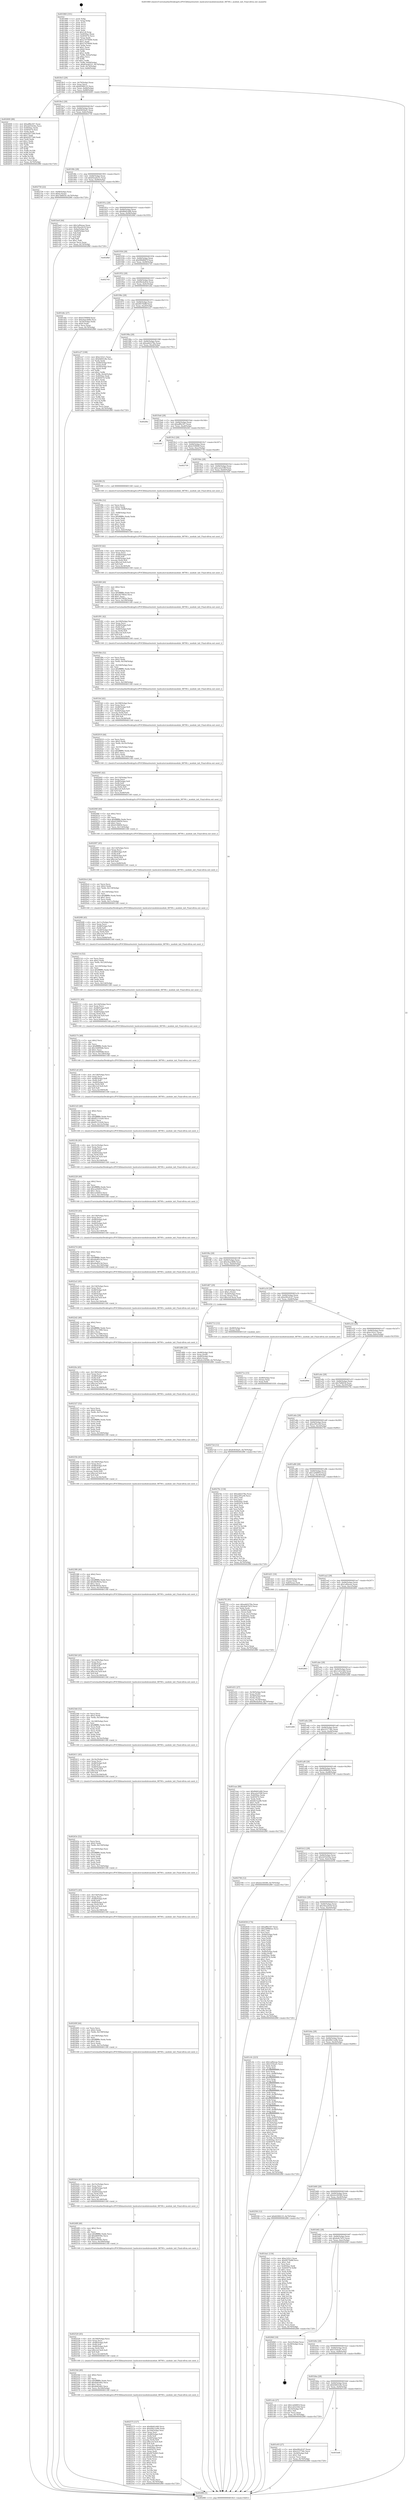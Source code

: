 digraph "0x401860" {
  label = "0x401860 (/mnt/c/Users/mathe/Desktop/tcc/POCII/binaries/extr_hashcatsrcmodulesmodule_08700.c_module_init_Final-ollvm.out::main(0))"
  labelloc = "t"
  node[shape=record]

  Entry [label="",width=0.3,height=0.3,shape=circle,fillcolor=black,style=filled]
  "0x4018c5" [label="{
     0x4018c5 [29]\l
     | [instrs]\l
     &nbsp;&nbsp;0x4018c5 \<+3\>: mov -0x70(%rbp),%eax\l
     &nbsp;&nbsp;0x4018c8 \<+2\>: mov %eax,%ecx\l
     &nbsp;&nbsp;0x4018ca \<+6\>: sub $0x829f4125,%ecx\l
     &nbsp;&nbsp;0x4018d0 \<+6\>: mov %eax,-0x84(%rbp)\l
     &nbsp;&nbsp;0x4018d6 \<+6\>: mov %ecx,-0x88(%rbp)\l
     &nbsp;&nbsp;0x4018dc \<+6\>: je 0000000000402600 \<main+0xda0\>\l
  }"]
  "0x402600" [label="{
     0x402600 [88]\l
     | [instrs]\l
     &nbsp;&nbsp;0x402600 \<+5\>: mov $0xaff0e307,%eax\l
     &nbsp;&nbsp;0x402605 \<+5\>: mov $0x2d35d34a,%ecx\l
     &nbsp;&nbsp;0x40260a \<+7\>: mov 0x4050ac,%edx\l
     &nbsp;&nbsp;0x402611 \<+7\>: mov 0x405074,%esi\l
     &nbsp;&nbsp;0x402618 \<+2\>: mov %edx,%edi\l
     &nbsp;&nbsp;0x40261a \<+6\>: sub $0xb2f57340,%edi\l
     &nbsp;&nbsp;0x402620 \<+3\>: sub $0x1,%edi\l
     &nbsp;&nbsp;0x402623 \<+6\>: add $0xb2f57340,%edi\l
     &nbsp;&nbsp;0x402629 \<+3\>: imul %edi,%edx\l
     &nbsp;&nbsp;0x40262c \<+3\>: and $0x1,%edx\l
     &nbsp;&nbsp;0x40262f \<+3\>: cmp $0x0,%edx\l
     &nbsp;&nbsp;0x402632 \<+4\>: sete %r8b\l
     &nbsp;&nbsp;0x402636 \<+3\>: cmp $0xa,%esi\l
     &nbsp;&nbsp;0x402639 \<+4\>: setl %r9b\l
     &nbsp;&nbsp;0x40263d \<+3\>: mov %r8b,%r10b\l
     &nbsp;&nbsp;0x402640 \<+3\>: and %r9b,%r10b\l
     &nbsp;&nbsp;0x402643 \<+3\>: xor %r9b,%r8b\l
     &nbsp;&nbsp;0x402646 \<+3\>: or %r8b,%r10b\l
     &nbsp;&nbsp;0x402649 \<+4\>: test $0x1,%r10b\l
     &nbsp;&nbsp;0x40264d \<+3\>: cmovne %ecx,%eax\l
     &nbsp;&nbsp;0x402650 \<+3\>: mov %eax,-0x70(%rbp)\l
     &nbsp;&nbsp;0x402653 \<+5\>: jmp 0000000000402f80 \<main+0x1720\>\l
  }"]
  "0x4018e2" [label="{
     0x4018e2 [28]\l
     | [instrs]\l
     &nbsp;&nbsp;0x4018e2 \<+5\>: jmp 00000000004018e7 \<main+0x87\>\l
     &nbsp;&nbsp;0x4018e7 \<+6\>: mov -0x84(%rbp),%eax\l
     &nbsp;&nbsp;0x4018ed \<+5\>: sub $0x83656af1,%eax\l
     &nbsp;&nbsp;0x4018f2 \<+6\>: mov %eax,-0x8c(%rbp)\l
     &nbsp;&nbsp;0x4018f8 \<+6\>: je 0000000000402756 \<main+0xef6\>\l
  }"]
  Exit [label="",width=0.3,height=0.3,shape=circle,fillcolor=black,style=filled,peripheries=2]
  "0x402756" [label="{
     0x402756 [22]\l
     | [instrs]\l
     &nbsp;&nbsp;0x402756 \<+4\>: mov -0x68(%rbp),%rax\l
     &nbsp;&nbsp;0x40275a \<+6\>: movl $0x0,(%rax)\l
     &nbsp;&nbsp;0x402760 \<+7\>: movl $0x7bf6054,-0x70(%rbp)\l
     &nbsp;&nbsp;0x402767 \<+5\>: jmp 0000000000402f80 \<main+0x1720\>\l
  }"]
  "0x4018fe" [label="{
     0x4018fe [28]\l
     | [instrs]\l
     &nbsp;&nbsp;0x4018fe \<+5\>: jmp 0000000000401903 \<main+0xa3\>\l
     &nbsp;&nbsp;0x401903 \<+6\>: mov -0x84(%rbp),%eax\l
     &nbsp;&nbsp;0x401909 \<+5\>: sub $0x83ea6231,%eax\l
     &nbsp;&nbsp;0x40190e \<+6\>: mov %eax,-0x90(%rbp)\l
     &nbsp;&nbsp;0x401914 \<+6\>: je 0000000000401be0 \<main+0x380\>\l
  }"]
  "0x40272d" [label="{
     0x40272d [12]\l
     | [instrs]\l
     &nbsp;&nbsp;0x40272d \<+7\>: movl $0x83656af1,-0x70(%rbp)\l
     &nbsp;&nbsp;0x402734 \<+5\>: jmp 0000000000402f80 \<main+0x1720\>\l
  }"]
  "0x401be0" [label="{
     0x401be0 [44]\l
     | [instrs]\l
     &nbsp;&nbsp;0x401be0 \<+5\>: mov $0x1af0eeae,%eax\l
     &nbsp;&nbsp;0x401be5 \<+5\>: mov $0x30ea2b18,%ecx\l
     &nbsp;&nbsp;0x401bea \<+3\>: mov -0x6a(%rbp),%dl\l
     &nbsp;&nbsp;0x401bed \<+4\>: mov -0x69(%rbp),%sil\l
     &nbsp;&nbsp;0x401bf1 \<+3\>: mov %dl,%dil\l
     &nbsp;&nbsp;0x401bf4 \<+3\>: and %sil,%dil\l
     &nbsp;&nbsp;0x401bf7 \<+3\>: xor %sil,%dl\l
     &nbsp;&nbsp;0x401bfa \<+3\>: or %dl,%dil\l
     &nbsp;&nbsp;0x401bfd \<+4\>: test $0x1,%dil\l
     &nbsp;&nbsp;0x401c01 \<+3\>: cmovne %ecx,%eax\l
     &nbsp;&nbsp;0x401c04 \<+3\>: mov %eax,-0x70(%rbp)\l
     &nbsp;&nbsp;0x401c07 \<+5\>: jmp 0000000000402f80 \<main+0x1720\>\l
  }"]
  "0x40191a" [label="{
     0x40191a [28]\l
     | [instrs]\l
     &nbsp;&nbsp;0x40191a \<+5\>: jmp 000000000040191f \<main+0xbf\>\l
     &nbsp;&nbsp;0x40191f \<+6\>: mov -0x84(%rbp),%eax\l
     &nbsp;&nbsp;0x401925 \<+5\>: sub $0x8bfd1d48,%eax\l
     &nbsp;&nbsp;0x40192a \<+6\>: mov %eax,-0x94(%rbp)\l
     &nbsp;&nbsp;0x401930 \<+6\>: je 00000000004028bf \<main+0x105f\>\l
  }"]
  "0x402f80" [label="{
     0x402f80 [5]\l
     | [instrs]\l
     &nbsp;&nbsp;0x402f80 \<+5\>: jmp 00000000004018c5 \<main+0x65\>\l
  }"]
  "0x401860" [label="{
     0x401860 [101]\l
     | [instrs]\l
     &nbsp;&nbsp;0x401860 \<+1\>: push %rbp\l
     &nbsp;&nbsp;0x401861 \<+3\>: mov %rsp,%rbp\l
     &nbsp;&nbsp;0x401864 \<+2\>: push %r15\l
     &nbsp;&nbsp;0x401866 \<+2\>: push %r14\l
     &nbsp;&nbsp;0x401868 \<+2\>: push %r13\l
     &nbsp;&nbsp;0x40186a \<+2\>: push %r12\l
     &nbsp;&nbsp;0x40186c \<+1\>: push %rbx\l
     &nbsp;&nbsp;0x40186d \<+7\>: sub $0x1c8,%rsp\l
     &nbsp;&nbsp;0x401874 \<+7\>: mov 0x4050ac,%eax\l
     &nbsp;&nbsp;0x40187b \<+7\>: mov 0x405074,%ecx\l
     &nbsp;&nbsp;0x401882 \<+2\>: mov %eax,%edx\l
     &nbsp;&nbsp;0x401884 \<+6\>: add $0x27d70b06,%edx\l
     &nbsp;&nbsp;0x40188a \<+3\>: sub $0x1,%edx\l
     &nbsp;&nbsp;0x40188d \<+6\>: sub $0x27d70b06,%edx\l
     &nbsp;&nbsp;0x401893 \<+3\>: imul %edx,%eax\l
     &nbsp;&nbsp;0x401896 \<+3\>: and $0x1,%eax\l
     &nbsp;&nbsp;0x401899 \<+3\>: cmp $0x0,%eax\l
     &nbsp;&nbsp;0x40189c \<+4\>: sete %r8b\l
     &nbsp;&nbsp;0x4018a0 \<+4\>: and $0x1,%r8b\l
     &nbsp;&nbsp;0x4018a4 \<+4\>: mov %r8b,-0x6a(%rbp)\l
     &nbsp;&nbsp;0x4018a8 \<+3\>: cmp $0xa,%ecx\l
     &nbsp;&nbsp;0x4018ab \<+4\>: setl %r8b\l
     &nbsp;&nbsp;0x4018af \<+4\>: and $0x1,%r8b\l
     &nbsp;&nbsp;0x4018b3 \<+4\>: mov %r8b,-0x69(%rbp)\l
     &nbsp;&nbsp;0x4018b7 \<+7\>: movl $0x83ea6231,-0x70(%rbp)\l
     &nbsp;&nbsp;0x4018be \<+3\>: mov %edi,-0x74(%rbp)\l
     &nbsp;&nbsp;0x4018c1 \<+4\>: mov %rsi,-0x80(%rbp)\l
  }"]
  "0x40271e" [label="{
     0x40271e [15]\l
     | [instrs]\l
     &nbsp;&nbsp;0x40271e \<+4\>: mov -0x48(%rbp),%rax\l
     &nbsp;&nbsp;0x402722 \<+3\>: mov (%rax),%rax\l
     &nbsp;&nbsp;0x402725 \<+3\>: mov %rax,%rdi\l
     &nbsp;&nbsp;0x402728 \<+5\>: call 0000000000401030 \<free@plt\>\l
     | [calls]\l
     &nbsp;&nbsp;0x401030 \{1\} (unknown)\l
  }"]
  "0x4028bf" [label="{
     0x4028bf\l
  }", style=dashed]
  "0x401936" [label="{
     0x401936 [28]\l
     | [instrs]\l
     &nbsp;&nbsp;0x401936 \<+5\>: jmp 000000000040193b \<main+0xdb\>\l
     &nbsp;&nbsp;0x40193b \<+6\>: mov -0x84(%rbp),%eax\l
     &nbsp;&nbsp;0x401941 \<+5\>: sub $0x90b8667f,%eax\l
     &nbsp;&nbsp;0x401946 \<+6\>: mov %eax,-0x98(%rbp)\l
     &nbsp;&nbsp;0x40194c \<+6\>: je 0000000000402745 \<main+0xee5\>\l
  }"]
  "0x402575" [label="{
     0x402575 [127]\l
     | [instrs]\l
     &nbsp;&nbsp;0x402575 \<+5\>: mov $0x8bfd1d48,%ecx\l
     &nbsp;&nbsp;0x40257a \<+5\>: mov $0x49b12a9b,%edx\l
     &nbsp;&nbsp;0x40257f \<+6\>: mov -0x164(%rbp),%esi\l
     &nbsp;&nbsp;0x402585 \<+3\>: imul %eax,%esi\l
     &nbsp;&nbsp;0x402588 \<+4\>: mov -0x48(%rbp),%r8\l
     &nbsp;&nbsp;0x40258c \<+3\>: mov (%r8),%r8\l
     &nbsp;&nbsp;0x40258f \<+4\>: mov -0x40(%rbp),%r9\l
     &nbsp;&nbsp;0x402593 \<+3\>: movslq (%r9),%r9\l
     &nbsp;&nbsp;0x402596 \<+7\>: imul $0x1e0,%r9,%r9\l
     &nbsp;&nbsp;0x40259d \<+3\>: add %r9,%r8\l
     &nbsp;&nbsp;0x4025a0 \<+7\>: mov %esi,0x1d8(%r8)\l
     &nbsp;&nbsp;0x4025a7 \<+7\>: mov 0x4050ac,%eax\l
     &nbsp;&nbsp;0x4025ae \<+7\>: mov 0x405074,%esi\l
     &nbsp;&nbsp;0x4025b5 \<+2\>: mov %eax,%edi\l
     &nbsp;&nbsp;0x4025b7 \<+6\>: add $0x947fe843,%edi\l
     &nbsp;&nbsp;0x4025bd \<+3\>: sub $0x1,%edi\l
     &nbsp;&nbsp;0x4025c0 \<+6\>: sub $0x947fe843,%edi\l
     &nbsp;&nbsp;0x4025c6 \<+3\>: imul %edi,%eax\l
     &nbsp;&nbsp;0x4025c9 \<+3\>: and $0x1,%eax\l
     &nbsp;&nbsp;0x4025cc \<+3\>: cmp $0x0,%eax\l
     &nbsp;&nbsp;0x4025cf \<+4\>: sete %r10b\l
     &nbsp;&nbsp;0x4025d3 \<+3\>: cmp $0xa,%esi\l
     &nbsp;&nbsp;0x4025d6 \<+4\>: setl %r11b\l
     &nbsp;&nbsp;0x4025da \<+3\>: mov %r10b,%bl\l
     &nbsp;&nbsp;0x4025dd \<+3\>: and %r11b,%bl\l
     &nbsp;&nbsp;0x4025e0 \<+3\>: xor %r11b,%r10b\l
     &nbsp;&nbsp;0x4025e3 \<+3\>: or %r10b,%bl\l
     &nbsp;&nbsp;0x4025e6 \<+3\>: test $0x1,%bl\l
     &nbsp;&nbsp;0x4025e9 \<+3\>: cmovne %edx,%ecx\l
     &nbsp;&nbsp;0x4025ec \<+3\>: mov %ecx,-0x70(%rbp)\l
     &nbsp;&nbsp;0x4025ef \<+5\>: jmp 0000000000402f80 \<main+0x1720\>\l
  }"]
  "0x402745" [label="{
     0x402745\l
  }", style=dashed]
  "0x401952" [label="{
     0x401952 [28]\l
     | [instrs]\l
     &nbsp;&nbsp;0x401952 \<+5\>: jmp 0000000000401957 \<main+0xf7\>\l
     &nbsp;&nbsp;0x401957 \<+6\>: mov -0x84(%rbp),%eax\l
     &nbsp;&nbsp;0x40195d \<+5\>: sub $0x96e4a9cb,%eax\l
     &nbsp;&nbsp;0x401962 \<+6\>: mov %eax,-0x9c(%rbp)\l
     &nbsp;&nbsp;0x401968 \<+6\>: je 0000000000401d4c \<main+0x4ec\>\l
  }"]
  "0x40254d" [label="{
     0x40254d [40]\l
     | [instrs]\l
     &nbsp;&nbsp;0x40254d \<+5\>: mov $0x2,%ecx\l
     &nbsp;&nbsp;0x402552 \<+1\>: cltd\l
     &nbsp;&nbsp;0x402553 \<+2\>: idiv %ecx\l
     &nbsp;&nbsp;0x402555 \<+6\>: imul $0xfffffffe,%edx,%ecx\l
     &nbsp;&nbsp;0x40255b \<+6\>: add $0x4d42d42,%ecx\l
     &nbsp;&nbsp;0x402561 \<+3\>: add $0x1,%ecx\l
     &nbsp;&nbsp;0x402564 \<+6\>: sub $0x4d42d42,%ecx\l
     &nbsp;&nbsp;0x40256a \<+6\>: mov %ecx,-0x164(%rbp)\l
     &nbsp;&nbsp;0x402570 \<+5\>: call 0000000000401160 \<next_i\>\l
     | [calls]\l
     &nbsp;&nbsp;0x401160 \{1\} (/mnt/c/Users/mathe/Desktop/tcc/POCII/binaries/extr_hashcatsrcmodulesmodule_08700.c_module_init_Final-ollvm.out::next_i)\l
  }"]
  "0x401d4c" [label="{
     0x401d4c [27]\l
     | [instrs]\l
     &nbsp;&nbsp;0x401d4c \<+5\>: mov $0xb35f084f,%eax\l
     &nbsp;&nbsp;0x401d51 \<+5\>: mov $0xe4aa3b66,%ecx\l
     &nbsp;&nbsp;0x401d56 \<+3\>: mov -0x34(%rbp),%edx\l
     &nbsp;&nbsp;0x401d59 \<+3\>: cmp $0x0,%edx\l
     &nbsp;&nbsp;0x401d5c \<+3\>: cmove %ecx,%eax\l
     &nbsp;&nbsp;0x401d5f \<+3\>: mov %eax,-0x70(%rbp)\l
     &nbsp;&nbsp;0x401d62 \<+5\>: jmp 0000000000402f80 \<main+0x1720\>\l
  }"]
  "0x40196e" [label="{
     0x40196e [28]\l
     | [instrs]\l
     &nbsp;&nbsp;0x40196e \<+5\>: jmp 0000000000401973 \<main+0x113\>\l
     &nbsp;&nbsp;0x401973 \<+6\>: mov -0x84(%rbp),%eax\l
     &nbsp;&nbsp;0x401979 \<+5\>: sub $0x9f576d8f,%eax\l
     &nbsp;&nbsp;0x40197e \<+6\>: mov %eax,-0xa0(%rbp)\l
     &nbsp;&nbsp;0x401984 \<+6\>: je 0000000000401e27 \<main+0x5c7\>\l
  }"]
  "0x402520" [label="{
     0x402520 [45]\l
     | [instrs]\l
     &nbsp;&nbsp;0x402520 \<+6\>: mov -0x160(%rbp),%ecx\l
     &nbsp;&nbsp;0x402526 \<+3\>: imul %eax,%ecx\l
     &nbsp;&nbsp;0x402529 \<+4\>: mov -0x48(%rbp),%r8\l
     &nbsp;&nbsp;0x40252d \<+3\>: mov (%r8),%r8\l
     &nbsp;&nbsp;0x402530 \<+4\>: mov -0x40(%rbp),%r9\l
     &nbsp;&nbsp;0x402534 \<+3\>: movslq (%r9),%r9\l
     &nbsp;&nbsp;0x402537 \<+7\>: imul $0x1e0,%r9,%r9\l
     &nbsp;&nbsp;0x40253e \<+3\>: add %r9,%r8\l
     &nbsp;&nbsp;0x402541 \<+7\>: mov %ecx,0x1d4(%r8)\l
     &nbsp;&nbsp;0x402548 \<+5\>: call 0000000000401160 \<next_i\>\l
     | [calls]\l
     &nbsp;&nbsp;0x401160 \{1\} (/mnt/c/Users/mathe/Desktop/tcc/POCII/binaries/extr_hashcatsrcmodulesmodule_08700.c_module_init_Final-ollvm.out::next_i)\l
  }"]
  "0x401e27" [label="{
     0x401e27 [108]\l
     | [instrs]\l
     &nbsp;&nbsp;0x401e27 \<+5\>: mov $0xe143c1,%eax\l
     &nbsp;&nbsp;0x401e2c \<+5\>: mov $0x64f43c8e,%ecx\l
     &nbsp;&nbsp;0x401e31 \<+2\>: xor %edx,%edx\l
     &nbsp;&nbsp;0x401e33 \<+4\>: mov -0x40(%rbp),%rsi\l
     &nbsp;&nbsp;0x401e37 \<+2\>: mov (%rsi),%edi\l
     &nbsp;&nbsp;0x401e39 \<+4\>: mov -0x50(%rbp),%rsi\l
     &nbsp;&nbsp;0x401e3d \<+2\>: cmp (%rsi),%edi\l
     &nbsp;&nbsp;0x401e3f \<+4\>: setl %r8b\l
     &nbsp;&nbsp;0x401e43 \<+4\>: and $0x1,%r8b\l
     &nbsp;&nbsp;0x401e47 \<+4\>: mov %r8b,-0x2d(%rbp)\l
     &nbsp;&nbsp;0x401e4b \<+7\>: mov 0x4050ac,%edi\l
     &nbsp;&nbsp;0x401e52 \<+8\>: mov 0x405074,%r9d\l
     &nbsp;&nbsp;0x401e5a \<+3\>: sub $0x1,%edx\l
     &nbsp;&nbsp;0x401e5d \<+3\>: mov %edi,%r10d\l
     &nbsp;&nbsp;0x401e60 \<+3\>: add %edx,%r10d\l
     &nbsp;&nbsp;0x401e63 \<+4\>: imul %r10d,%edi\l
     &nbsp;&nbsp;0x401e67 \<+3\>: and $0x1,%edi\l
     &nbsp;&nbsp;0x401e6a \<+3\>: cmp $0x0,%edi\l
     &nbsp;&nbsp;0x401e6d \<+4\>: sete %r8b\l
     &nbsp;&nbsp;0x401e71 \<+4\>: cmp $0xa,%r9d\l
     &nbsp;&nbsp;0x401e75 \<+4\>: setl %r11b\l
     &nbsp;&nbsp;0x401e79 \<+3\>: mov %r8b,%bl\l
     &nbsp;&nbsp;0x401e7c \<+3\>: and %r11b,%bl\l
     &nbsp;&nbsp;0x401e7f \<+3\>: xor %r11b,%r8b\l
     &nbsp;&nbsp;0x401e82 \<+3\>: or %r8b,%bl\l
     &nbsp;&nbsp;0x401e85 \<+3\>: test $0x1,%bl\l
     &nbsp;&nbsp;0x401e88 \<+3\>: cmovne %ecx,%eax\l
     &nbsp;&nbsp;0x401e8b \<+3\>: mov %eax,-0x70(%rbp)\l
     &nbsp;&nbsp;0x401e8e \<+5\>: jmp 0000000000402f80 \<main+0x1720\>\l
  }"]
  "0x40198a" [label="{
     0x40198a [28]\l
     | [instrs]\l
     &nbsp;&nbsp;0x40198a \<+5\>: jmp 000000000040198f \<main+0x12f\>\l
     &nbsp;&nbsp;0x40198f \<+6\>: mov -0x84(%rbp),%eax\l
     &nbsp;&nbsp;0x401995 \<+5\>: sub $0xadd2278a,%eax\l
     &nbsp;&nbsp;0x40199a \<+6\>: mov %eax,-0xa4(%rbp)\l
     &nbsp;&nbsp;0x4019a0 \<+6\>: je 0000000000402f6e \<main+0x170e\>\l
  }"]
  "0x4024f8" [label="{
     0x4024f8 [40]\l
     | [instrs]\l
     &nbsp;&nbsp;0x4024f8 \<+5\>: mov $0x2,%ecx\l
     &nbsp;&nbsp;0x4024fd \<+1\>: cltd\l
     &nbsp;&nbsp;0x4024fe \<+2\>: idiv %ecx\l
     &nbsp;&nbsp;0x402500 \<+6\>: imul $0xfffffffe,%edx,%ecx\l
     &nbsp;&nbsp;0x402506 \<+6\>: add $0xd40056e,%ecx\l
     &nbsp;&nbsp;0x40250c \<+3\>: add $0x1,%ecx\l
     &nbsp;&nbsp;0x40250f \<+6\>: sub $0xd40056e,%ecx\l
     &nbsp;&nbsp;0x402515 \<+6\>: mov %ecx,-0x160(%rbp)\l
     &nbsp;&nbsp;0x40251b \<+5\>: call 0000000000401160 \<next_i\>\l
     | [calls]\l
     &nbsp;&nbsp;0x401160 \{1\} (/mnt/c/Users/mathe/Desktop/tcc/POCII/binaries/extr_hashcatsrcmodulesmodule_08700.c_module_init_Final-ollvm.out::next_i)\l
  }"]
  "0x402f6e" [label="{
     0x402f6e\l
  }", style=dashed]
  "0x4019a6" [label="{
     0x4019a6 [28]\l
     | [instrs]\l
     &nbsp;&nbsp;0x4019a6 \<+5\>: jmp 00000000004019ab \<main+0x14b\>\l
     &nbsp;&nbsp;0x4019ab \<+6\>: mov -0x84(%rbp),%eax\l
     &nbsp;&nbsp;0x4019b1 \<+5\>: sub $0xaff0e307,%eax\l
     &nbsp;&nbsp;0x4019b6 \<+6\>: mov %eax,-0xa8(%rbp)\l
     &nbsp;&nbsp;0x4019bc \<+6\>: je 0000000000402f4f \<main+0x16ef\>\l
  }"]
  "0x4024cb" [label="{
     0x4024cb [45]\l
     | [instrs]\l
     &nbsp;&nbsp;0x4024cb \<+6\>: mov -0x15c(%rbp),%ecx\l
     &nbsp;&nbsp;0x4024d1 \<+3\>: imul %eax,%ecx\l
     &nbsp;&nbsp;0x4024d4 \<+4\>: mov -0x48(%rbp),%r8\l
     &nbsp;&nbsp;0x4024d8 \<+3\>: mov (%r8),%r8\l
     &nbsp;&nbsp;0x4024db \<+4\>: mov -0x40(%rbp),%r9\l
     &nbsp;&nbsp;0x4024df \<+3\>: movslq (%r9),%r9\l
     &nbsp;&nbsp;0x4024e2 \<+7\>: imul $0x1e0,%r9,%r9\l
     &nbsp;&nbsp;0x4024e9 \<+3\>: add %r9,%r8\l
     &nbsp;&nbsp;0x4024ec \<+7\>: mov %ecx,0x1d0(%r8)\l
     &nbsp;&nbsp;0x4024f3 \<+5\>: call 0000000000401160 \<next_i\>\l
     | [calls]\l
     &nbsp;&nbsp;0x401160 \{1\} (/mnt/c/Users/mathe/Desktop/tcc/POCII/binaries/extr_hashcatsrcmodulesmodule_08700.c_module_init_Final-ollvm.out::next_i)\l
  }"]
  "0x402f4f" [label="{
     0x402f4f\l
  }", style=dashed]
  "0x4019c2" [label="{
     0x4019c2 [28]\l
     | [instrs]\l
     &nbsp;&nbsp;0x4019c2 \<+5\>: jmp 00000000004019c7 \<main+0x167\>\l
     &nbsp;&nbsp;0x4019c7 \<+6\>: mov -0x84(%rbp),%eax\l
     &nbsp;&nbsp;0x4019cd \<+5\>: sub $0xb35f084f,%eax\l
     &nbsp;&nbsp;0x4019d2 \<+6\>: mov %eax,-0xac(%rbp)\l
     &nbsp;&nbsp;0x4019d8 \<+6\>: je 0000000000402739 \<main+0xed9\>\l
  }"]
  "0x40249f" [label="{
     0x40249f [44]\l
     | [instrs]\l
     &nbsp;&nbsp;0x40249f \<+2\>: xor %ecx,%ecx\l
     &nbsp;&nbsp;0x4024a1 \<+5\>: mov $0x2,%edx\l
     &nbsp;&nbsp;0x4024a6 \<+6\>: mov %edx,-0x158(%rbp)\l
     &nbsp;&nbsp;0x4024ac \<+1\>: cltd\l
     &nbsp;&nbsp;0x4024ad \<+6\>: mov -0x158(%rbp),%esi\l
     &nbsp;&nbsp;0x4024b3 \<+2\>: idiv %esi\l
     &nbsp;&nbsp;0x4024b5 \<+6\>: imul $0xfffffffe,%edx,%edx\l
     &nbsp;&nbsp;0x4024bb \<+3\>: sub $0x1,%ecx\l
     &nbsp;&nbsp;0x4024be \<+2\>: sub %ecx,%edx\l
     &nbsp;&nbsp;0x4024c0 \<+6\>: mov %edx,-0x15c(%rbp)\l
     &nbsp;&nbsp;0x4024c6 \<+5\>: call 0000000000401160 \<next_i\>\l
     | [calls]\l
     &nbsp;&nbsp;0x401160 \{1\} (/mnt/c/Users/mathe/Desktop/tcc/POCII/binaries/extr_hashcatsrcmodulesmodule_08700.c_module_init_Final-ollvm.out::next_i)\l
  }"]
  "0x402739" [label="{
     0x402739\l
  }", style=dashed]
  "0x4019de" [label="{
     0x4019de [28]\l
     | [instrs]\l
     &nbsp;&nbsp;0x4019de \<+5\>: jmp 00000000004019e3 \<main+0x183\>\l
     &nbsp;&nbsp;0x4019e3 \<+6\>: mov -0x84(%rbp),%eax\l
     &nbsp;&nbsp;0x4019e9 \<+5\>: sub $0xca2a558f,%eax\l
     &nbsp;&nbsp;0x4019ee \<+6\>: mov %eax,-0xb0(%rbp)\l
     &nbsp;&nbsp;0x4019f4 \<+6\>: je 0000000000401f06 \<main+0x6a6\>\l
  }"]
  "0x402472" [label="{
     0x402472 [45]\l
     | [instrs]\l
     &nbsp;&nbsp;0x402472 \<+6\>: mov -0x154(%rbp),%ecx\l
     &nbsp;&nbsp;0x402478 \<+3\>: imul %eax,%ecx\l
     &nbsp;&nbsp;0x40247b \<+4\>: mov -0x48(%rbp),%r8\l
     &nbsp;&nbsp;0x40247f \<+3\>: mov (%r8),%r8\l
     &nbsp;&nbsp;0x402482 \<+4\>: mov -0x40(%rbp),%r9\l
     &nbsp;&nbsp;0x402486 \<+3\>: movslq (%r9),%r9\l
     &nbsp;&nbsp;0x402489 \<+7\>: imul $0x1e0,%r9,%r9\l
     &nbsp;&nbsp;0x402490 \<+3\>: add %r9,%r8\l
     &nbsp;&nbsp;0x402493 \<+7\>: mov %ecx,0x198(%r8)\l
     &nbsp;&nbsp;0x40249a \<+5\>: call 0000000000401160 \<next_i\>\l
     | [calls]\l
     &nbsp;&nbsp;0x401160 \{1\} (/mnt/c/Users/mathe/Desktop/tcc/POCII/binaries/extr_hashcatsrcmodulesmodule_08700.c_module_init_Final-ollvm.out::next_i)\l
  }"]
  "0x401f06" [label="{
     0x401f06 [5]\l
     | [instrs]\l
     &nbsp;&nbsp;0x401f06 \<+5\>: call 0000000000401160 \<next_i\>\l
     | [calls]\l
     &nbsp;&nbsp;0x401160 \{1\} (/mnt/c/Users/mathe/Desktop/tcc/POCII/binaries/extr_hashcatsrcmodulesmodule_08700.c_module_init_Final-ollvm.out::next_i)\l
  }"]
  "0x4019fa" [label="{
     0x4019fa [28]\l
     | [instrs]\l
     &nbsp;&nbsp;0x4019fa \<+5\>: jmp 00000000004019ff \<main+0x19f\>\l
     &nbsp;&nbsp;0x4019ff \<+6\>: mov -0x84(%rbp),%eax\l
     &nbsp;&nbsp;0x401a05 \<+5\>: sub $0xe4aa3b66,%eax\l
     &nbsp;&nbsp;0x401a0a \<+6\>: mov %eax,-0xb4(%rbp)\l
     &nbsp;&nbsp;0x401a10 \<+6\>: je 0000000000401d67 \<main+0x507\>\l
  }"]
  "0x40243e" [label="{
     0x40243e [52]\l
     | [instrs]\l
     &nbsp;&nbsp;0x40243e \<+2\>: xor %ecx,%ecx\l
     &nbsp;&nbsp;0x402440 \<+5\>: mov $0x2,%edx\l
     &nbsp;&nbsp;0x402445 \<+6\>: mov %edx,-0x150(%rbp)\l
     &nbsp;&nbsp;0x40244b \<+1\>: cltd\l
     &nbsp;&nbsp;0x40244c \<+6\>: mov -0x150(%rbp),%esi\l
     &nbsp;&nbsp;0x402452 \<+2\>: idiv %esi\l
     &nbsp;&nbsp;0x402454 \<+6\>: imul $0xfffffffe,%edx,%edx\l
     &nbsp;&nbsp;0x40245a \<+2\>: mov %ecx,%edi\l
     &nbsp;&nbsp;0x40245c \<+2\>: sub %edx,%edi\l
     &nbsp;&nbsp;0x40245e \<+2\>: mov %ecx,%edx\l
     &nbsp;&nbsp;0x402460 \<+3\>: sub $0x1,%edx\l
     &nbsp;&nbsp;0x402463 \<+2\>: add %edx,%edi\l
     &nbsp;&nbsp;0x402465 \<+2\>: sub %edi,%ecx\l
     &nbsp;&nbsp;0x402467 \<+6\>: mov %ecx,-0x154(%rbp)\l
     &nbsp;&nbsp;0x40246d \<+5\>: call 0000000000401160 \<next_i\>\l
     | [calls]\l
     &nbsp;&nbsp;0x401160 \{1\} (/mnt/c/Users/mathe/Desktop/tcc/POCII/binaries/extr_hashcatsrcmodulesmodule_08700.c_module_init_Final-ollvm.out::next_i)\l
  }"]
  "0x401d67" [label="{
     0x401d67 [29]\l
     | [instrs]\l
     &nbsp;&nbsp;0x401d67 \<+4\>: mov -0x50(%rbp),%rax\l
     &nbsp;&nbsp;0x401d6b \<+6\>: movl $0x1,(%rax)\l
     &nbsp;&nbsp;0x401d71 \<+4\>: mov -0x50(%rbp),%rax\l
     &nbsp;&nbsp;0x401d75 \<+3\>: movslq (%rax),%rax\l
     &nbsp;&nbsp;0x401d78 \<+7\>: imul $0x1e0,%rax,%rdi\l
     &nbsp;&nbsp;0x401d7f \<+5\>: call 0000000000401050 \<malloc@plt\>\l
     | [calls]\l
     &nbsp;&nbsp;0x401050 \{1\} (unknown)\l
  }"]
  "0x401a16" [label="{
     0x401a16 [28]\l
     | [instrs]\l
     &nbsp;&nbsp;0x401a16 \<+5\>: jmp 0000000000401a1b \<main+0x1bb\>\l
     &nbsp;&nbsp;0x401a1b \<+6\>: mov -0x84(%rbp),%eax\l
     &nbsp;&nbsp;0x401a21 \<+5\>: sub $0xe90cd147,%eax\l
     &nbsp;&nbsp;0x401a26 \<+6\>: mov %eax,-0xb8(%rbp)\l
     &nbsp;&nbsp;0x401a2c \<+6\>: je 0000000000402712 \<main+0xeb2\>\l
  }"]
  "0x402411" [label="{
     0x402411 [45]\l
     | [instrs]\l
     &nbsp;&nbsp;0x402411 \<+6\>: mov -0x14c(%rbp),%ecx\l
     &nbsp;&nbsp;0x402417 \<+3\>: imul %eax,%ecx\l
     &nbsp;&nbsp;0x40241a \<+4\>: mov -0x48(%rbp),%r8\l
     &nbsp;&nbsp;0x40241e \<+3\>: mov (%r8),%r8\l
     &nbsp;&nbsp;0x402421 \<+4\>: mov -0x40(%rbp),%r9\l
     &nbsp;&nbsp;0x402425 \<+3\>: movslq (%r9),%r9\l
     &nbsp;&nbsp;0x402428 \<+7\>: imul $0x1e0,%r9,%r9\l
     &nbsp;&nbsp;0x40242f \<+3\>: add %r9,%r8\l
     &nbsp;&nbsp;0x402432 \<+7\>: mov %ecx,0x194(%r8)\l
     &nbsp;&nbsp;0x402439 \<+5\>: call 0000000000401160 \<next_i\>\l
     | [calls]\l
     &nbsp;&nbsp;0x401160 \{1\} (/mnt/c/Users/mathe/Desktop/tcc/POCII/binaries/extr_hashcatsrcmodulesmodule_08700.c_module_init_Final-ollvm.out::next_i)\l
  }"]
  "0x402712" [label="{
     0x402712 [12]\l
     | [instrs]\l
     &nbsp;&nbsp;0x402712 \<+4\>: mov -0x48(%rbp),%rax\l
     &nbsp;&nbsp;0x402716 \<+3\>: mov (%rax),%rdi\l
     &nbsp;&nbsp;0x402719 \<+5\>: call 00000000004013c0 \<module_init\>\l
     | [calls]\l
     &nbsp;&nbsp;0x4013c0 \{1\} (/mnt/c/Users/mathe/Desktop/tcc/POCII/binaries/extr_hashcatsrcmodulesmodule_08700.c_module_init_Final-ollvm.out::module_init)\l
  }"]
  "0x401a32" [label="{
     0x401a32 [28]\l
     | [instrs]\l
     &nbsp;&nbsp;0x401a32 \<+5\>: jmp 0000000000401a37 \<main+0x1d7\>\l
     &nbsp;&nbsp;0x401a37 \<+6\>: mov -0x84(%rbp),%eax\l
     &nbsp;&nbsp;0x401a3d \<+5\>: sub $0xe143c1,%eax\l
     &nbsp;&nbsp;0x401a42 \<+6\>: mov %eax,-0xbc(%rbp)\l
     &nbsp;&nbsp;0x401a48 \<+6\>: je 000000000040289d \<main+0x103d\>\l
  }"]
  "0x4023dd" [label="{
     0x4023dd [52]\l
     | [instrs]\l
     &nbsp;&nbsp;0x4023dd \<+2\>: xor %ecx,%ecx\l
     &nbsp;&nbsp;0x4023df \<+5\>: mov $0x2,%edx\l
     &nbsp;&nbsp;0x4023e4 \<+6\>: mov %edx,-0x148(%rbp)\l
     &nbsp;&nbsp;0x4023ea \<+1\>: cltd\l
     &nbsp;&nbsp;0x4023eb \<+6\>: mov -0x148(%rbp),%esi\l
     &nbsp;&nbsp;0x4023f1 \<+2\>: idiv %esi\l
     &nbsp;&nbsp;0x4023f3 \<+6\>: imul $0xfffffffe,%edx,%edx\l
     &nbsp;&nbsp;0x4023f9 \<+2\>: mov %ecx,%edi\l
     &nbsp;&nbsp;0x4023fb \<+2\>: sub %edx,%edi\l
     &nbsp;&nbsp;0x4023fd \<+2\>: mov %ecx,%edx\l
     &nbsp;&nbsp;0x4023ff \<+3\>: sub $0x1,%edx\l
     &nbsp;&nbsp;0x402402 \<+2\>: add %edx,%edi\l
     &nbsp;&nbsp;0x402404 \<+2\>: sub %edi,%ecx\l
     &nbsp;&nbsp;0x402406 \<+6\>: mov %ecx,-0x14c(%rbp)\l
     &nbsp;&nbsp;0x40240c \<+5\>: call 0000000000401160 \<next_i\>\l
     | [calls]\l
     &nbsp;&nbsp;0x401160 \{1\} (/mnt/c/Users/mathe/Desktop/tcc/POCII/binaries/extr_hashcatsrcmodulesmodule_08700.c_module_init_Final-ollvm.out::next_i)\l
  }"]
  "0x40289d" [label="{
     0x40289d\l
  }", style=dashed]
  "0x401a4e" [label="{
     0x401a4e [28]\l
     | [instrs]\l
     &nbsp;&nbsp;0x401a4e \<+5\>: jmp 0000000000401a53 \<main+0x1f3\>\l
     &nbsp;&nbsp;0x401a53 \<+6\>: mov -0x84(%rbp),%eax\l
     &nbsp;&nbsp;0x401a59 \<+5\>: sub $0x7bf6054,%eax\l
     &nbsp;&nbsp;0x401a5e \<+6\>: mov %eax,-0xc0(%rbp)\l
     &nbsp;&nbsp;0x401a64 \<+6\>: je 000000000040276c \<main+0xf0c\>\l
  }"]
  "0x4023b0" [label="{
     0x4023b0 [45]\l
     | [instrs]\l
     &nbsp;&nbsp;0x4023b0 \<+6\>: mov -0x144(%rbp),%ecx\l
     &nbsp;&nbsp;0x4023b6 \<+3\>: imul %eax,%ecx\l
     &nbsp;&nbsp;0x4023b9 \<+4\>: mov -0x48(%rbp),%r8\l
     &nbsp;&nbsp;0x4023bd \<+3\>: mov (%r8),%r8\l
     &nbsp;&nbsp;0x4023c0 \<+4\>: mov -0x40(%rbp),%r9\l
     &nbsp;&nbsp;0x4023c4 \<+3\>: movslq (%r9),%r9\l
     &nbsp;&nbsp;0x4023c7 \<+7\>: imul $0x1e0,%r9,%r9\l
     &nbsp;&nbsp;0x4023ce \<+3\>: add %r9,%r8\l
     &nbsp;&nbsp;0x4023d1 \<+7\>: mov %ecx,0x190(%r8)\l
     &nbsp;&nbsp;0x4023d8 \<+5\>: call 0000000000401160 \<next_i\>\l
     | [calls]\l
     &nbsp;&nbsp;0x401160 \{1\} (/mnt/c/Users/mathe/Desktop/tcc/POCII/binaries/extr_hashcatsrcmodulesmodule_08700.c_module_init_Final-ollvm.out::next_i)\l
  }"]
  "0x40276c" [label="{
     0x40276c [134]\l
     | [instrs]\l
     &nbsp;&nbsp;0x40276c \<+5\>: mov $0xadd2278a,%eax\l
     &nbsp;&nbsp;0x402771 \<+5\>: mov $0xa391a58,%ecx\l
     &nbsp;&nbsp;0x402776 \<+2\>: mov $0x1,%dl\l
     &nbsp;&nbsp;0x402778 \<+2\>: xor %esi,%esi\l
     &nbsp;&nbsp;0x40277a \<+7\>: mov 0x4050ac,%edi\l
     &nbsp;&nbsp;0x402781 \<+8\>: mov 0x405074,%r8d\l
     &nbsp;&nbsp;0x402789 \<+3\>: sub $0x1,%esi\l
     &nbsp;&nbsp;0x40278c \<+3\>: mov %edi,%r9d\l
     &nbsp;&nbsp;0x40278f \<+3\>: add %esi,%r9d\l
     &nbsp;&nbsp;0x402792 \<+4\>: imul %r9d,%edi\l
     &nbsp;&nbsp;0x402796 \<+3\>: and $0x1,%edi\l
     &nbsp;&nbsp;0x402799 \<+3\>: cmp $0x0,%edi\l
     &nbsp;&nbsp;0x40279c \<+4\>: sete %r10b\l
     &nbsp;&nbsp;0x4027a0 \<+4\>: cmp $0xa,%r8d\l
     &nbsp;&nbsp;0x4027a4 \<+4\>: setl %r11b\l
     &nbsp;&nbsp;0x4027a8 \<+3\>: mov %r10b,%bl\l
     &nbsp;&nbsp;0x4027ab \<+3\>: xor $0xff,%bl\l
     &nbsp;&nbsp;0x4027ae \<+3\>: mov %r11b,%r14b\l
     &nbsp;&nbsp;0x4027b1 \<+4\>: xor $0xff,%r14b\l
     &nbsp;&nbsp;0x4027b5 \<+3\>: xor $0x0,%dl\l
     &nbsp;&nbsp;0x4027b8 \<+3\>: mov %bl,%r15b\l
     &nbsp;&nbsp;0x4027bb \<+4\>: and $0x0,%r15b\l
     &nbsp;&nbsp;0x4027bf \<+3\>: and %dl,%r10b\l
     &nbsp;&nbsp;0x4027c2 \<+3\>: mov %r14b,%r12b\l
     &nbsp;&nbsp;0x4027c5 \<+4\>: and $0x0,%r12b\l
     &nbsp;&nbsp;0x4027c9 \<+3\>: and %dl,%r11b\l
     &nbsp;&nbsp;0x4027cc \<+3\>: or %r10b,%r15b\l
     &nbsp;&nbsp;0x4027cf \<+3\>: or %r11b,%r12b\l
     &nbsp;&nbsp;0x4027d2 \<+3\>: xor %r12b,%r15b\l
     &nbsp;&nbsp;0x4027d5 \<+3\>: or %r14b,%bl\l
     &nbsp;&nbsp;0x4027d8 \<+3\>: xor $0xff,%bl\l
     &nbsp;&nbsp;0x4027db \<+3\>: or $0x0,%dl\l
     &nbsp;&nbsp;0x4027de \<+2\>: and %dl,%bl\l
     &nbsp;&nbsp;0x4027e0 \<+3\>: or %bl,%r15b\l
     &nbsp;&nbsp;0x4027e3 \<+4\>: test $0x1,%r15b\l
     &nbsp;&nbsp;0x4027e7 \<+3\>: cmovne %ecx,%eax\l
     &nbsp;&nbsp;0x4027ea \<+3\>: mov %eax,-0x70(%rbp)\l
     &nbsp;&nbsp;0x4027ed \<+5\>: jmp 0000000000402f80 \<main+0x1720\>\l
  }"]
  "0x401a6a" [label="{
     0x401a6a [28]\l
     | [instrs]\l
     &nbsp;&nbsp;0x401a6a \<+5\>: jmp 0000000000401a6f \<main+0x20f\>\l
     &nbsp;&nbsp;0x401a6f \<+6\>: mov -0x84(%rbp),%eax\l
     &nbsp;&nbsp;0x401a75 \<+5\>: sub $0xa391a58,%eax\l
     &nbsp;&nbsp;0x401a7a \<+6\>: mov %eax,-0xc4(%rbp)\l
     &nbsp;&nbsp;0x401a80 \<+6\>: je 00000000004027f2 \<main+0xf92\>\l
  }"]
  "0x402388" [label="{
     0x402388 [40]\l
     | [instrs]\l
     &nbsp;&nbsp;0x402388 \<+5\>: mov $0x2,%ecx\l
     &nbsp;&nbsp;0x40238d \<+1\>: cltd\l
     &nbsp;&nbsp;0x40238e \<+2\>: idiv %ecx\l
     &nbsp;&nbsp;0x402390 \<+6\>: imul $0xfffffffe,%edx,%ecx\l
     &nbsp;&nbsp;0x402396 \<+6\>: add $0x9fcf9d3a,%ecx\l
     &nbsp;&nbsp;0x40239c \<+3\>: add $0x1,%ecx\l
     &nbsp;&nbsp;0x40239f \<+6\>: sub $0x9fcf9d3a,%ecx\l
     &nbsp;&nbsp;0x4023a5 \<+6\>: mov %ecx,-0x144(%rbp)\l
     &nbsp;&nbsp;0x4023ab \<+5\>: call 0000000000401160 \<next_i\>\l
     | [calls]\l
     &nbsp;&nbsp;0x401160 \{1\} (/mnt/c/Users/mathe/Desktop/tcc/POCII/binaries/extr_hashcatsrcmodulesmodule_08700.c_module_init_Final-ollvm.out::next_i)\l
  }"]
  "0x4027f2" [label="{
     0x4027f2 [93]\l
     | [instrs]\l
     &nbsp;&nbsp;0x4027f2 \<+5\>: mov $0xadd2278a,%eax\l
     &nbsp;&nbsp;0x4027f7 \<+5\>: mov $0x4efe7d53,%ecx\l
     &nbsp;&nbsp;0x4027fc \<+2\>: xor %edx,%edx\l
     &nbsp;&nbsp;0x4027fe \<+4\>: mov -0x68(%rbp),%rsi\l
     &nbsp;&nbsp;0x402802 \<+2\>: mov (%rsi),%edi\l
     &nbsp;&nbsp;0x402804 \<+3\>: mov %edi,-0x2c(%rbp)\l
     &nbsp;&nbsp;0x402807 \<+7\>: mov 0x4050ac,%edi\l
     &nbsp;&nbsp;0x40280e \<+8\>: mov 0x405074,%r8d\l
     &nbsp;&nbsp;0x402816 \<+3\>: sub $0x1,%edx\l
     &nbsp;&nbsp;0x402819 \<+3\>: mov %edi,%r9d\l
     &nbsp;&nbsp;0x40281c \<+3\>: add %edx,%r9d\l
     &nbsp;&nbsp;0x40281f \<+4\>: imul %r9d,%edi\l
     &nbsp;&nbsp;0x402823 \<+3\>: and $0x1,%edi\l
     &nbsp;&nbsp;0x402826 \<+3\>: cmp $0x0,%edi\l
     &nbsp;&nbsp;0x402829 \<+4\>: sete %r10b\l
     &nbsp;&nbsp;0x40282d \<+4\>: cmp $0xa,%r8d\l
     &nbsp;&nbsp;0x402831 \<+4\>: setl %r11b\l
     &nbsp;&nbsp;0x402835 \<+3\>: mov %r10b,%bl\l
     &nbsp;&nbsp;0x402838 \<+3\>: and %r11b,%bl\l
     &nbsp;&nbsp;0x40283b \<+3\>: xor %r11b,%r10b\l
     &nbsp;&nbsp;0x40283e \<+3\>: or %r10b,%bl\l
     &nbsp;&nbsp;0x402841 \<+3\>: test $0x1,%bl\l
     &nbsp;&nbsp;0x402844 \<+3\>: cmovne %ecx,%eax\l
     &nbsp;&nbsp;0x402847 \<+3\>: mov %eax,-0x70(%rbp)\l
     &nbsp;&nbsp;0x40284a \<+5\>: jmp 0000000000402f80 \<main+0x1720\>\l
  }"]
  "0x401a86" [label="{
     0x401a86 [28]\l
     | [instrs]\l
     &nbsp;&nbsp;0x401a86 \<+5\>: jmp 0000000000401a8b \<main+0x22b\>\l
     &nbsp;&nbsp;0x401a8b \<+6\>: mov -0x84(%rbp),%eax\l
     &nbsp;&nbsp;0x401a91 \<+5\>: sub $0x1a04891f,%eax\l
     &nbsp;&nbsp;0x401a96 \<+6\>: mov %eax,-0xc8(%rbp)\l
     &nbsp;&nbsp;0x401a9c \<+6\>: je 0000000000401d21 \<main+0x4c1\>\l
  }"]
  "0x40235b" [label="{
     0x40235b [45]\l
     | [instrs]\l
     &nbsp;&nbsp;0x40235b \<+6\>: mov -0x140(%rbp),%ecx\l
     &nbsp;&nbsp;0x402361 \<+3\>: imul %eax,%ecx\l
     &nbsp;&nbsp;0x402364 \<+4\>: mov -0x48(%rbp),%r8\l
     &nbsp;&nbsp;0x402368 \<+3\>: mov (%r8),%r8\l
     &nbsp;&nbsp;0x40236b \<+4\>: mov -0x40(%rbp),%r9\l
     &nbsp;&nbsp;0x40236f \<+3\>: movslq (%r9),%r9\l
     &nbsp;&nbsp;0x402372 \<+7\>: imul $0x1e0,%r9,%r9\l
     &nbsp;&nbsp;0x402379 \<+3\>: add %r9,%r8\l
     &nbsp;&nbsp;0x40237c \<+7\>: mov %ecx,0x18c(%r8)\l
     &nbsp;&nbsp;0x402383 \<+5\>: call 0000000000401160 \<next_i\>\l
     | [calls]\l
     &nbsp;&nbsp;0x401160 \{1\} (/mnt/c/Users/mathe/Desktop/tcc/POCII/binaries/extr_hashcatsrcmodulesmodule_08700.c_module_init_Final-ollvm.out::next_i)\l
  }"]
  "0x401d21" [label="{
     0x401d21 [16]\l
     | [instrs]\l
     &nbsp;&nbsp;0x401d21 \<+4\>: mov -0x60(%rbp),%rax\l
     &nbsp;&nbsp;0x401d25 \<+3\>: mov (%rax),%rax\l
     &nbsp;&nbsp;0x401d28 \<+4\>: mov 0x8(%rax),%rdi\l
     &nbsp;&nbsp;0x401d2c \<+5\>: call 0000000000401060 \<atoi@plt\>\l
     | [calls]\l
     &nbsp;&nbsp;0x401060 \{1\} (unknown)\l
  }"]
  "0x401aa2" [label="{
     0x401aa2 [28]\l
     | [instrs]\l
     &nbsp;&nbsp;0x401aa2 \<+5\>: jmp 0000000000401aa7 \<main+0x247\>\l
     &nbsp;&nbsp;0x401aa7 \<+6\>: mov -0x84(%rbp),%eax\l
     &nbsp;&nbsp;0x401aad \<+5\>: sub $0x1af0eeae,%eax\l
     &nbsp;&nbsp;0x401ab2 \<+6\>: mov %eax,-0xcc(%rbp)\l
     &nbsp;&nbsp;0x401ab8 \<+6\>: je 0000000000402861 \<main+0x1001\>\l
  }"]
  "0x402327" [label="{
     0x402327 [52]\l
     | [instrs]\l
     &nbsp;&nbsp;0x402327 \<+2\>: xor %ecx,%ecx\l
     &nbsp;&nbsp;0x402329 \<+5\>: mov $0x2,%edx\l
     &nbsp;&nbsp;0x40232e \<+6\>: mov %edx,-0x13c(%rbp)\l
     &nbsp;&nbsp;0x402334 \<+1\>: cltd\l
     &nbsp;&nbsp;0x402335 \<+6\>: mov -0x13c(%rbp),%esi\l
     &nbsp;&nbsp;0x40233b \<+2\>: idiv %esi\l
     &nbsp;&nbsp;0x40233d \<+6\>: imul $0xfffffffe,%edx,%edx\l
     &nbsp;&nbsp;0x402343 \<+2\>: mov %ecx,%edi\l
     &nbsp;&nbsp;0x402345 \<+2\>: sub %edx,%edi\l
     &nbsp;&nbsp;0x402347 \<+2\>: mov %ecx,%edx\l
     &nbsp;&nbsp;0x402349 \<+3\>: sub $0x1,%edx\l
     &nbsp;&nbsp;0x40234c \<+2\>: add %edx,%edi\l
     &nbsp;&nbsp;0x40234e \<+2\>: sub %edi,%ecx\l
     &nbsp;&nbsp;0x402350 \<+6\>: mov %ecx,-0x140(%rbp)\l
     &nbsp;&nbsp;0x402356 \<+5\>: call 0000000000401160 \<next_i\>\l
     | [calls]\l
     &nbsp;&nbsp;0x401160 \{1\} (/mnt/c/Users/mathe/Desktop/tcc/POCII/binaries/extr_hashcatsrcmodulesmodule_08700.c_module_init_Final-ollvm.out::next_i)\l
  }"]
  "0x402861" [label="{
     0x402861\l
  }", style=dashed]
  "0x401abe" [label="{
     0x401abe [28]\l
     | [instrs]\l
     &nbsp;&nbsp;0x401abe \<+5\>: jmp 0000000000401ac3 \<main+0x263\>\l
     &nbsp;&nbsp;0x401ac3 \<+6\>: mov -0x84(%rbp),%eax\l
     &nbsp;&nbsp;0x401ac9 \<+5\>: sub $0x1cb5e544,%eax\l
     &nbsp;&nbsp;0x401ace \<+6\>: mov %eax,-0xd0(%rbp)\l
     &nbsp;&nbsp;0x401ad4 \<+6\>: je 0000000000401d06 \<main+0x4a6\>\l
  }"]
  "0x4022fa" [label="{
     0x4022fa [45]\l
     | [instrs]\l
     &nbsp;&nbsp;0x4022fa \<+6\>: mov -0x138(%rbp),%ecx\l
     &nbsp;&nbsp;0x402300 \<+3\>: imul %eax,%ecx\l
     &nbsp;&nbsp;0x402303 \<+4\>: mov -0x48(%rbp),%r8\l
     &nbsp;&nbsp;0x402307 \<+3\>: mov (%r8),%r8\l
     &nbsp;&nbsp;0x40230a \<+4\>: mov -0x40(%rbp),%r9\l
     &nbsp;&nbsp;0x40230e \<+3\>: movslq (%r9),%r9\l
     &nbsp;&nbsp;0x402311 \<+7\>: imul $0x1e0,%r9,%r9\l
     &nbsp;&nbsp;0x402318 \<+3\>: add %r9,%r8\l
     &nbsp;&nbsp;0x40231b \<+7\>: mov %ecx,0x188(%r8)\l
     &nbsp;&nbsp;0x402322 \<+5\>: call 0000000000401160 \<next_i\>\l
     | [calls]\l
     &nbsp;&nbsp;0x401160 \{1\} (/mnt/c/Users/mathe/Desktop/tcc/POCII/binaries/extr_hashcatsrcmodulesmodule_08700.c_module_init_Final-ollvm.out::next_i)\l
  }"]
  "0x401d06" [label="{
     0x401d06\l
  }", style=dashed]
  "0x401ada" [label="{
     0x401ada [28]\l
     | [instrs]\l
     &nbsp;&nbsp;0x401ada \<+5\>: jmp 0000000000401adf \<main+0x27f\>\l
     &nbsp;&nbsp;0x401adf \<+6\>: mov -0x84(%rbp),%eax\l
     &nbsp;&nbsp;0x401ae5 \<+5\>: sub $0x223774fc,%eax\l
     &nbsp;&nbsp;0x401aea \<+6\>: mov %eax,-0xd4(%rbp)\l
     &nbsp;&nbsp;0x401af0 \<+6\>: je 0000000000401eae \<main+0x64e\>\l
  }"]
  "0x4022d2" [label="{
     0x4022d2 [40]\l
     | [instrs]\l
     &nbsp;&nbsp;0x4022d2 \<+5\>: mov $0x2,%ecx\l
     &nbsp;&nbsp;0x4022d7 \<+1\>: cltd\l
     &nbsp;&nbsp;0x4022d8 \<+2\>: idiv %ecx\l
     &nbsp;&nbsp;0x4022da \<+6\>: imul $0xfffffffe,%edx,%ecx\l
     &nbsp;&nbsp;0x4022e0 \<+6\>: add $0x75a11890,%ecx\l
     &nbsp;&nbsp;0x4022e6 \<+3\>: add $0x1,%ecx\l
     &nbsp;&nbsp;0x4022e9 \<+6\>: sub $0x75a11890,%ecx\l
     &nbsp;&nbsp;0x4022ef \<+6\>: mov %ecx,-0x138(%rbp)\l
     &nbsp;&nbsp;0x4022f5 \<+5\>: call 0000000000401160 \<next_i\>\l
     | [calls]\l
     &nbsp;&nbsp;0x401160 \{1\} (/mnt/c/Users/mathe/Desktop/tcc/POCII/binaries/extr_hashcatsrcmodulesmodule_08700.c_module_init_Final-ollvm.out::next_i)\l
  }"]
  "0x401eae" [label="{
     0x401eae [88]\l
     | [instrs]\l
     &nbsp;&nbsp;0x401eae \<+5\>: mov $0x8bfd1d48,%eax\l
     &nbsp;&nbsp;0x401eb3 \<+5\>: mov $0xca2a558f,%ecx\l
     &nbsp;&nbsp;0x401eb8 \<+7\>: mov 0x4050ac,%edx\l
     &nbsp;&nbsp;0x401ebf \<+7\>: mov 0x405074,%esi\l
     &nbsp;&nbsp;0x401ec6 \<+2\>: mov %edx,%edi\l
     &nbsp;&nbsp;0x401ec8 \<+6\>: sub $0x6fc5aa96,%edi\l
     &nbsp;&nbsp;0x401ece \<+3\>: sub $0x1,%edi\l
     &nbsp;&nbsp;0x401ed1 \<+6\>: add $0x6fc5aa96,%edi\l
     &nbsp;&nbsp;0x401ed7 \<+3\>: imul %edi,%edx\l
     &nbsp;&nbsp;0x401eda \<+3\>: and $0x1,%edx\l
     &nbsp;&nbsp;0x401edd \<+3\>: cmp $0x0,%edx\l
     &nbsp;&nbsp;0x401ee0 \<+4\>: sete %r8b\l
     &nbsp;&nbsp;0x401ee4 \<+3\>: cmp $0xa,%esi\l
     &nbsp;&nbsp;0x401ee7 \<+4\>: setl %r9b\l
     &nbsp;&nbsp;0x401eeb \<+3\>: mov %r8b,%r10b\l
     &nbsp;&nbsp;0x401eee \<+3\>: and %r9b,%r10b\l
     &nbsp;&nbsp;0x401ef1 \<+3\>: xor %r9b,%r8b\l
     &nbsp;&nbsp;0x401ef4 \<+3\>: or %r8b,%r10b\l
     &nbsp;&nbsp;0x401ef7 \<+4\>: test $0x1,%r10b\l
     &nbsp;&nbsp;0x401efb \<+3\>: cmovne %ecx,%eax\l
     &nbsp;&nbsp;0x401efe \<+3\>: mov %eax,-0x70(%rbp)\l
     &nbsp;&nbsp;0x401f01 \<+5\>: jmp 0000000000402f80 \<main+0x1720\>\l
  }"]
  "0x401af6" [label="{
     0x401af6 [28]\l
     | [instrs]\l
     &nbsp;&nbsp;0x401af6 \<+5\>: jmp 0000000000401afb \<main+0x29b\>\l
     &nbsp;&nbsp;0x401afb \<+6\>: mov -0x84(%rbp),%eax\l
     &nbsp;&nbsp;0x401b01 \<+5\>: sub $0x24f9662e,%eax\l
     &nbsp;&nbsp;0x401b06 \<+6\>: mov %eax,-0xd8(%rbp)\l
     &nbsp;&nbsp;0x401b0c \<+6\>: je 0000000000402706 \<main+0xea6\>\l
  }"]
  "0x4022a5" [label="{
     0x4022a5 [45]\l
     | [instrs]\l
     &nbsp;&nbsp;0x4022a5 \<+6\>: mov -0x134(%rbp),%ecx\l
     &nbsp;&nbsp;0x4022ab \<+3\>: imul %eax,%ecx\l
     &nbsp;&nbsp;0x4022ae \<+4\>: mov -0x48(%rbp),%r8\l
     &nbsp;&nbsp;0x4022b2 \<+3\>: mov (%r8),%r8\l
     &nbsp;&nbsp;0x4022b5 \<+4\>: mov -0x40(%rbp),%r9\l
     &nbsp;&nbsp;0x4022b9 \<+3\>: movslq (%r9),%r9\l
     &nbsp;&nbsp;0x4022bc \<+7\>: imul $0x1e0,%r9,%r9\l
     &nbsp;&nbsp;0x4022c3 \<+3\>: add %r9,%r8\l
     &nbsp;&nbsp;0x4022c6 \<+7\>: mov %ecx,0x130(%r8)\l
     &nbsp;&nbsp;0x4022cd \<+5\>: call 0000000000401160 \<next_i\>\l
     | [calls]\l
     &nbsp;&nbsp;0x401160 \{1\} (/mnt/c/Users/mathe/Desktop/tcc/POCII/binaries/extr_hashcatsrcmodulesmodule_08700.c_module_init_Final-ollvm.out::next_i)\l
  }"]
  "0x402706" [label="{
     0x402706 [12]\l
     | [instrs]\l
     &nbsp;&nbsp;0x402706 \<+7\>: movl $0x4ce56580,-0x70(%rbp)\l
     &nbsp;&nbsp;0x40270d \<+5\>: jmp 0000000000402f80 \<main+0x1720\>\l
  }"]
  "0x401b12" [label="{
     0x401b12 [28]\l
     | [instrs]\l
     &nbsp;&nbsp;0x401b12 \<+5\>: jmp 0000000000401b17 \<main+0x2b7\>\l
     &nbsp;&nbsp;0x401b17 \<+6\>: mov -0x84(%rbp),%eax\l
     &nbsp;&nbsp;0x401b1d \<+5\>: sub $0x2d35d34a,%eax\l
     &nbsp;&nbsp;0x401b22 \<+6\>: mov %eax,-0xdc(%rbp)\l
     &nbsp;&nbsp;0x401b28 \<+6\>: je 0000000000402658 \<main+0xdf8\>\l
  }"]
  "0x40227d" [label="{
     0x40227d [40]\l
     | [instrs]\l
     &nbsp;&nbsp;0x40227d \<+5\>: mov $0x2,%ecx\l
     &nbsp;&nbsp;0x402282 \<+1\>: cltd\l
     &nbsp;&nbsp;0x402283 \<+2\>: idiv %ecx\l
     &nbsp;&nbsp;0x402285 \<+6\>: imul $0xfffffffe,%edx,%ecx\l
     &nbsp;&nbsp;0x40228b \<+6\>: sub $0xa6a85c3d,%ecx\l
     &nbsp;&nbsp;0x402291 \<+3\>: add $0x1,%ecx\l
     &nbsp;&nbsp;0x402294 \<+6\>: add $0xa6a85c3d,%ecx\l
     &nbsp;&nbsp;0x40229a \<+6\>: mov %ecx,-0x134(%rbp)\l
     &nbsp;&nbsp;0x4022a0 \<+5\>: call 0000000000401160 \<next_i\>\l
     | [calls]\l
     &nbsp;&nbsp;0x401160 \{1\} (/mnt/c/Users/mathe/Desktop/tcc/POCII/binaries/extr_hashcatsrcmodulesmodule_08700.c_module_init_Final-ollvm.out::next_i)\l
  }"]
  "0x402658" [label="{
     0x402658 [174]\l
     | [instrs]\l
     &nbsp;&nbsp;0x402658 \<+5\>: mov $0xaff0e307,%eax\l
     &nbsp;&nbsp;0x40265d \<+5\>: mov $0x24f9662e,%ecx\l
     &nbsp;&nbsp;0x402662 \<+2\>: mov $0x1,%dl\l
     &nbsp;&nbsp;0x402664 \<+2\>: xor %esi,%esi\l
     &nbsp;&nbsp;0x402666 \<+4\>: mov -0x40(%rbp),%rdi\l
     &nbsp;&nbsp;0x40266a \<+3\>: mov (%rdi),%r8d\l
     &nbsp;&nbsp;0x40266d \<+3\>: mov %esi,%r9d\l
     &nbsp;&nbsp;0x402670 \<+3\>: sub %r8d,%r9d\l
     &nbsp;&nbsp;0x402673 \<+3\>: mov %esi,%r8d\l
     &nbsp;&nbsp;0x402676 \<+4\>: sub $0x1,%r8d\l
     &nbsp;&nbsp;0x40267a \<+3\>: add %r8d,%r9d\l
     &nbsp;&nbsp;0x40267d \<+3\>: mov %esi,%r8d\l
     &nbsp;&nbsp;0x402680 \<+3\>: sub %r9d,%r8d\l
     &nbsp;&nbsp;0x402683 \<+4\>: mov -0x40(%rbp),%rdi\l
     &nbsp;&nbsp;0x402687 \<+3\>: mov %r8d,(%rdi)\l
     &nbsp;&nbsp;0x40268a \<+8\>: mov 0x4050ac,%r8d\l
     &nbsp;&nbsp;0x402692 \<+8\>: mov 0x405074,%r9d\l
     &nbsp;&nbsp;0x40269a \<+3\>: sub $0x1,%esi\l
     &nbsp;&nbsp;0x40269d \<+3\>: mov %r8d,%r10d\l
     &nbsp;&nbsp;0x4026a0 \<+3\>: add %esi,%r10d\l
     &nbsp;&nbsp;0x4026a3 \<+4\>: imul %r10d,%r8d\l
     &nbsp;&nbsp;0x4026a7 \<+4\>: and $0x1,%r8d\l
     &nbsp;&nbsp;0x4026ab \<+4\>: cmp $0x0,%r8d\l
     &nbsp;&nbsp;0x4026af \<+4\>: sete %r11b\l
     &nbsp;&nbsp;0x4026b3 \<+4\>: cmp $0xa,%r9d\l
     &nbsp;&nbsp;0x4026b7 \<+3\>: setl %bl\l
     &nbsp;&nbsp;0x4026ba \<+3\>: mov %r11b,%r14b\l
     &nbsp;&nbsp;0x4026bd \<+4\>: xor $0xff,%r14b\l
     &nbsp;&nbsp;0x4026c1 \<+3\>: mov %bl,%r15b\l
     &nbsp;&nbsp;0x4026c4 \<+4\>: xor $0xff,%r15b\l
     &nbsp;&nbsp;0x4026c8 \<+3\>: xor $0x0,%dl\l
     &nbsp;&nbsp;0x4026cb \<+3\>: mov %r14b,%r12b\l
     &nbsp;&nbsp;0x4026ce \<+4\>: and $0x0,%r12b\l
     &nbsp;&nbsp;0x4026d2 \<+3\>: and %dl,%r11b\l
     &nbsp;&nbsp;0x4026d5 \<+3\>: mov %r15b,%r13b\l
     &nbsp;&nbsp;0x4026d8 \<+4\>: and $0x0,%r13b\l
     &nbsp;&nbsp;0x4026dc \<+2\>: and %dl,%bl\l
     &nbsp;&nbsp;0x4026de \<+3\>: or %r11b,%r12b\l
     &nbsp;&nbsp;0x4026e1 \<+3\>: or %bl,%r13b\l
     &nbsp;&nbsp;0x4026e4 \<+3\>: xor %r13b,%r12b\l
     &nbsp;&nbsp;0x4026e7 \<+3\>: or %r15b,%r14b\l
     &nbsp;&nbsp;0x4026ea \<+4\>: xor $0xff,%r14b\l
     &nbsp;&nbsp;0x4026ee \<+3\>: or $0x0,%dl\l
     &nbsp;&nbsp;0x4026f1 \<+3\>: and %dl,%r14b\l
     &nbsp;&nbsp;0x4026f4 \<+3\>: or %r14b,%r12b\l
     &nbsp;&nbsp;0x4026f7 \<+4\>: test $0x1,%r12b\l
     &nbsp;&nbsp;0x4026fb \<+3\>: cmovne %ecx,%eax\l
     &nbsp;&nbsp;0x4026fe \<+3\>: mov %eax,-0x70(%rbp)\l
     &nbsp;&nbsp;0x402701 \<+5\>: jmp 0000000000402f80 \<main+0x1720\>\l
  }"]
  "0x401b2e" [label="{
     0x401b2e [28]\l
     | [instrs]\l
     &nbsp;&nbsp;0x401b2e \<+5\>: jmp 0000000000401b33 \<main+0x2d3\>\l
     &nbsp;&nbsp;0x401b33 \<+6\>: mov -0x84(%rbp),%eax\l
     &nbsp;&nbsp;0x401b39 \<+5\>: sub $0x30ea2b18,%eax\l
     &nbsp;&nbsp;0x401b3e \<+6\>: mov %eax,-0xe0(%rbp)\l
     &nbsp;&nbsp;0x401b44 \<+6\>: je 0000000000401c0c \<main+0x3ac\>\l
  }"]
  "0x402250" [label="{
     0x402250 [45]\l
     | [instrs]\l
     &nbsp;&nbsp;0x402250 \<+6\>: mov -0x130(%rbp),%ecx\l
     &nbsp;&nbsp;0x402256 \<+3\>: imul %eax,%ecx\l
     &nbsp;&nbsp;0x402259 \<+4\>: mov -0x48(%rbp),%r8\l
     &nbsp;&nbsp;0x40225d \<+3\>: mov (%r8),%r8\l
     &nbsp;&nbsp;0x402260 \<+4\>: mov -0x40(%rbp),%r9\l
     &nbsp;&nbsp;0x402264 \<+3\>: movslq (%r9),%r9\l
     &nbsp;&nbsp;0x402267 \<+7\>: imul $0x1e0,%r9,%r9\l
     &nbsp;&nbsp;0x40226e \<+3\>: add %r9,%r8\l
     &nbsp;&nbsp;0x402271 \<+7\>: mov %ecx,0x118(%r8)\l
     &nbsp;&nbsp;0x402278 \<+5\>: call 0000000000401160 \<next_i\>\l
     | [calls]\l
     &nbsp;&nbsp;0x401160 \{1\} (/mnt/c/Users/mathe/Desktop/tcc/POCII/binaries/extr_hashcatsrcmodulesmodule_08700.c_module_init_Final-ollvm.out::next_i)\l
  }"]
  "0x401c0c" [label="{
     0x401c0c [223]\l
     | [instrs]\l
     &nbsp;&nbsp;0x401c0c \<+5\>: mov $0x1af0eeae,%eax\l
     &nbsp;&nbsp;0x401c11 \<+5\>: mov $0x535feaf1,%ecx\l
     &nbsp;&nbsp;0x401c16 \<+2\>: xor %edx,%edx\l
     &nbsp;&nbsp;0x401c18 \<+3\>: mov %rsp,%rsi\l
     &nbsp;&nbsp;0x401c1b \<+4\>: add $0xfffffffffffffff0,%rsi\l
     &nbsp;&nbsp;0x401c1f \<+3\>: mov %rsi,%rsp\l
     &nbsp;&nbsp;0x401c22 \<+4\>: mov %rsi,-0x68(%rbp)\l
     &nbsp;&nbsp;0x401c26 \<+3\>: mov %rsp,%rsi\l
     &nbsp;&nbsp;0x401c29 \<+4\>: add $0xfffffffffffffff0,%rsi\l
     &nbsp;&nbsp;0x401c2d \<+3\>: mov %rsi,%rsp\l
     &nbsp;&nbsp;0x401c30 \<+3\>: mov %rsp,%rdi\l
     &nbsp;&nbsp;0x401c33 \<+4\>: add $0xfffffffffffffff0,%rdi\l
     &nbsp;&nbsp;0x401c37 \<+3\>: mov %rdi,%rsp\l
     &nbsp;&nbsp;0x401c3a \<+4\>: mov %rdi,-0x60(%rbp)\l
     &nbsp;&nbsp;0x401c3e \<+3\>: mov %rsp,%rdi\l
     &nbsp;&nbsp;0x401c41 \<+4\>: add $0xfffffffffffffff0,%rdi\l
     &nbsp;&nbsp;0x401c45 \<+3\>: mov %rdi,%rsp\l
     &nbsp;&nbsp;0x401c48 \<+4\>: mov %rdi,-0x58(%rbp)\l
     &nbsp;&nbsp;0x401c4c \<+3\>: mov %rsp,%rdi\l
     &nbsp;&nbsp;0x401c4f \<+4\>: add $0xfffffffffffffff0,%rdi\l
     &nbsp;&nbsp;0x401c53 \<+3\>: mov %rdi,%rsp\l
     &nbsp;&nbsp;0x401c56 \<+4\>: mov %rdi,-0x50(%rbp)\l
     &nbsp;&nbsp;0x401c5a \<+3\>: mov %rsp,%rdi\l
     &nbsp;&nbsp;0x401c5d \<+4\>: add $0xfffffffffffffff0,%rdi\l
     &nbsp;&nbsp;0x401c61 \<+3\>: mov %rdi,%rsp\l
     &nbsp;&nbsp;0x401c64 \<+4\>: mov %rdi,-0x48(%rbp)\l
     &nbsp;&nbsp;0x401c68 \<+3\>: mov %rsp,%rdi\l
     &nbsp;&nbsp;0x401c6b \<+4\>: add $0xfffffffffffffff0,%rdi\l
     &nbsp;&nbsp;0x401c6f \<+3\>: mov %rdi,%rsp\l
     &nbsp;&nbsp;0x401c72 \<+4\>: mov %rdi,-0x40(%rbp)\l
     &nbsp;&nbsp;0x401c76 \<+4\>: mov -0x68(%rbp),%rdi\l
     &nbsp;&nbsp;0x401c7a \<+6\>: movl $0x0,(%rdi)\l
     &nbsp;&nbsp;0x401c80 \<+4\>: mov -0x74(%rbp),%r8d\l
     &nbsp;&nbsp;0x401c84 \<+3\>: mov %r8d,(%rsi)\l
     &nbsp;&nbsp;0x401c87 \<+4\>: mov -0x60(%rbp),%rdi\l
     &nbsp;&nbsp;0x401c8b \<+4\>: mov -0x80(%rbp),%r9\l
     &nbsp;&nbsp;0x401c8f \<+3\>: mov %r9,(%rdi)\l
     &nbsp;&nbsp;0x401c92 \<+3\>: cmpl $0x2,(%rsi)\l
     &nbsp;&nbsp;0x401c95 \<+4\>: setne %r10b\l
     &nbsp;&nbsp;0x401c99 \<+4\>: and $0x1,%r10b\l
     &nbsp;&nbsp;0x401c9d \<+4\>: mov %r10b,-0x35(%rbp)\l
     &nbsp;&nbsp;0x401ca1 \<+8\>: mov 0x4050ac,%r11d\l
     &nbsp;&nbsp;0x401ca9 \<+7\>: mov 0x405074,%ebx\l
     &nbsp;&nbsp;0x401cb0 \<+3\>: sub $0x1,%edx\l
     &nbsp;&nbsp;0x401cb3 \<+3\>: mov %r11d,%r14d\l
     &nbsp;&nbsp;0x401cb6 \<+3\>: add %edx,%r14d\l
     &nbsp;&nbsp;0x401cb9 \<+4\>: imul %r14d,%r11d\l
     &nbsp;&nbsp;0x401cbd \<+4\>: and $0x1,%r11d\l
     &nbsp;&nbsp;0x401cc1 \<+4\>: cmp $0x0,%r11d\l
     &nbsp;&nbsp;0x401cc5 \<+4\>: sete %r10b\l
     &nbsp;&nbsp;0x401cc9 \<+3\>: cmp $0xa,%ebx\l
     &nbsp;&nbsp;0x401ccc \<+4\>: setl %r15b\l
     &nbsp;&nbsp;0x401cd0 \<+3\>: mov %r10b,%r12b\l
     &nbsp;&nbsp;0x401cd3 \<+3\>: and %r15b,%r12b\l
     &nbsp;&nbsp;0x401cd6 \<+3\>: xor %r15b,%r10b\l
     &nbsp;&nbsp;0x401cd9 \<+3\>: or %r10b,%r12b\l
     &nbsp;&nbsp;0x401cdc \<+4\>: test $0x1,%r12b\l
     &nbsp;&nbsp;0x401ce0 \<+3\>: cmovne %ecx,%eax\l
     &nbsp;&nbsp;0x401ce3 \<+3\>: mov %eax,-0x70(%rbp)\l
     &nbsp;&nbsp;0x401ce6 \<+5\>: jmp 0000000000402f80 \<main+0x1720\>\l
  }"]
  "0x401b4a" [label="{
     0x401b4a [28]\l
     | [instrs]\l
     &nbsp;&nbsp;0x401b4a \<+5\>: jmp 0000000000401b4f \<main+0x2ef\>\l
     &nbsp;&nbsp;0x401b4f \<+6\>: mov -0x84(%rbp),%eax\l
     &nbsp;&nbsp;0x401b55 \<+5\>: sub $0x49b12a9b,%eax\l
     &nbsp;&nbsp;0x401b5a \<+6\>: mov %eax,-0xe4(%rbp)\l
     &nbsp;&nbsp;0x401b60 \<+6\>: je 00000000004025f4 \<main+0xd94\>\l
  }"]
  "0x402228" [label="{
     0x402228 [40]\l
     | [instrs]\l
     &nbsp;&nbsp;0x402228 \<+5\>: mov $0x2,%ecx\l
     &nbsp;&nbsp;0x40222d \<+1\>: cltd\l
     &nbsp;&nbsp;0x40222e \<+2\>: idiv %ecx\l
     &nbsp;&nbsp;0x402230 \<+6\>: imul $0xfffffffe,%edx,%ecx\l
     &nbsp;&nbsp;0x402236 \<+6\>: sub $0xca24df33,%ecx\l
     &nbsp;&nbsp;0x40223c \<+3\>: add $0x1,%ecx\l
     &nbsp;&nbsp;0x40223f \<+6\>: add $0xca24df33,%ecx\l
     &nbsp;&nbsp;0x402245 \<+6\>: mov %ecx,-0x130(%rbp)\l
     &nbsp;&nbsp;0x40224b \<+5\>: call 0000000000401160 \<next_i\>\l
     | [calls]\l
     &nbsp;&nbsp;0x401160 \{1\} (/mnt/c/Users/mathe/Desktop/tcc/POCII/binaries/extr_hashcatsrcmodulesmodule_08700.c_module_init_Final-ollvm.out::next_i)\l
  }"]
  "0x4025f4" [label="{
     0x4025f4 [12]\l
     | [instrs]\l
     &nbsp;&nbsp;0x4025f4 \<+7\>: movl $0x829f4125,-0x70(%rbp)\l
     &nbsp;&nbsp;0x4025fb \<+5\>: jmp 0000000000402f80 \<main+0x1720\>\l
  }"]
  "0x401b66" [label="{
     0x401b66 [28]\l
     | [instrs]\l
     &nbsp;&nbsp;0x401b66 \<+5\>: jmp 0000000000401b6b \<main+0x30b\>\l
     &nbsp;&nbsp;0x401b6b \<+6\>: mov -0x84(%rbp),%eax\l
     &nbsp;&nbsp;0x401b71 \<+5\>: sub $0x4ce56580,%eax\l
     &nbsp;&nbsp;0x401b76 \<+6\>: mov %eax,-0xe8(%rbp)\l
     &nbsp;&nbsp;0x401b7c \<+6\>: je 0000000000401da1 \<main+0x541\>\l
  }"]
  "0x4021fb" [label="{
     0x4021fb [45]\l
     | [instrs]\l
     &nbsp;&nbsp;0x4021fb \<+6\>: mov -0x12c(%rbp),%ecx\l
     &nbsp;&nbsp;0x402201 \<+3\>: imul %eax,%ecx\l
     &nbsp;&nbsp;0x402204 \<+4\>: mov -0x48(%rbp),%r8\l
     &nbsp;&nbsp;0x402208 \<+3\>: mov (%r8),%r8\l
     &nbsp;&nbsp;0x40220b \<+4\>: mov -0x40(%rbp),%r9\l
     &nbsp;&nbsp;0x40220f \<+3\>: movslq (%r9),%r9\l
     &nbsp;&nbsp;0x402212 \<+7\>: imul $0x1e0,%r9,%r9\l
     &nbsp;&nbsp;0x402219 \<+3\>: add %r9,%r8\l
     &nbsp;&nbsp;0x40221c \<+7\>: mov %ecx,0x104(%r8)\l
     &nbsp;&nbsp;0x402223 \<+5\>: call 0000000000401160 \<next_i\>\l
     | [calls]\l
     &nbsp;&nbsp;0x401160 \{1\} (/mnt/c/Users/mathe/Desktop/tcc/POCII/binaries/extr_hashcatsrcmodulesmodule_08700.c_module_init_Final-ollvm.out::next_i)\l
  }"]
  "0x401da1" [label="{
     0x401da1 [134]\l
     | [instrs]\l
     &nbsp;&nbsp;0x401da1 \<+5\>: mov $0xe143c1,%eax\l
     &nbsp;&nbsp;0x401da6 \<+5\>: mov $0x9f576d8f,%ecx\l
     &nbsp;&nbsp;0x401dab \<+2\>: mov $0x1,%dl\l
     &nbsp;&nbsp;0x401dad \<+2\>: xor %esi,%esi\l
     &nbsp;&nbsp;0x401daf \<+7\>: mov 0x4050ac,%edi\l
     &nbsp;&nbsp;0x401db6 \<+8\>: mov 0x405074,%r8d\l
     &nbsp;&nbsp;0x401dbe \<+3\>: sub $0x1,%esi\l
     &nbsp;&nbsp;0x401dc1 \<+3\>: mov %edi,%r9d\l
     &nbsp;&nbsp;0x401dc4 \<+3\>: add %esi,%r9d\l
     &nbsp;&nbsp;0x401dc7 \<+4\>: imul %r9d,%edi\l
     &nbsp;&nbsp;0x401dcb \<+3\>: and $0x1,%edi\l
     &nbsp;&nbsp;0x401dce \<+3\>: cmp $0x0,%edi\l
     &nbsp;&nbsp;0x401dd1 \<+4\>: sete %r10b\l
     &nbsp;&nbsp;0x401dd5 \<+4\>: cmp $0xa,%r8d\l
     &nbsp;&nbsp;0x401dd9 \<+4\>: setl %r11b\l
     &nbsp;&nbsp;0x401ddd \<+3\>: mov %r10b,%bl\l
     &nbsp;&nbsp;0x401de0 \<+3\>: xor $0xff,%bl\l
     &nbsp;&nbsp;0x401de3 \<+3\>: mov %r11b,%r14b\l
     &nbsp;&nbsp;0x401de6 \<+4\>: xor $0xff,%r14b\l
     &nbsp;&nbsp;0x401dea \<+3\>: xor $0x1,%dl\l
     &nbsp;&nbsp;0x401ded \<+3\>: mov %bl,%r15b\l
     &nbsp;&nbsp;0x401df0 \<+4\>: and $0xff,%r15b\l
     &nbsp;&nbsp;0x401df4 \<+3\>: and %dl,%r10b\l
     &nbsp;&nbsp;0x401df7 \<+3\>: mov %r14b,%r12b\l
     &nbsp;&nbsp;0x401dfa \<+4\>: and $0xff,%r12b\l
     &nbsp;&nbsp;0x401dfe \<+3\>: and %dl,%r11b\l
     &nbsp;&nbsp;0x401e01 \<+3\>: or %r10b,%r15b\l
     &nbsp;&nbsp;0x401e04 \<+3\>: or %r11b,%r12b\l
     &nbsp;&nbsp;0x401e07 \<+3\>: xor %r12b,%r15b\l
     &nbsp;&nbsp;0x401e0a \<+3\>: or %r14b,%bl\l
     &nbsp;&nbsp;0x401e0d \<+3\>: xor $0xff,%bl\l
     &nbsp;&nbsp;0x401e10 \<+3\>: or $0x1,%dl\l
     &nbsp;&nbsp;0x401e13 \<+2\>: and %dl,%bl\l
     &nbsp;&nbsp;0x401e15 \<+3\>: or %bl,%r15b\l
     &nbsp;&nbsp;0x401e18 \<+4\>: test $0x1,%r15b\l
     &nbsp;&nbsp;0x401e1c \<+3\>: cmovne %ecx,%eax\l
     &nbsp;&nbsp;0x401e1f \<+3\>: mov %eax,-0x70(%rbp)\l
     &nbsp;&nbsp;0x401e22 \<+5\>: jmp 0000000000402f80 \<main+0x1720\>\l
  }"]
  "0x401b82" [label="{
     0x401b82 [28]\l
     | [instrs]\l
     &nbsp;&nbsp;0x401b82 \<+5\>: jmp 0000000000401b87 \<main+0x327\>\l
     &nbsp;&nbsp;0x401b87 \<+6\>: mov -0x84(%rbp),%eax\l
     &nbsp;&nbsp;0x401b8d \<+5\>: sub $0x4efe7d53,%eax\l
     &nbsp;&nbsp;0x401b92 \<+6\>: mov %eax,-0xec(%rbp)\l
     &nbsp;&nbsp;0x401b98 \<+6\>: je 000000000040284f \<main+0xfef\>\l
  }"]
  "0x4021d3" [label="{
     0x4021d3 [40]\l
     | [instrs]\l
     &nbsp;&nbsp;0x4021d3 \<+5\>: mov $0x2,%ecx\l
     &nbsp;&nbsp;0x4021d8 \<+1\>: cltd\l
     &nbsp;&nbsp;0x4021d9 \<+2\>: idiv %ecx\l
     &nbsp;&nbsp;0x4021db \<+6\>: imul $0xfffffffe,%edx,%ecx\l
     &nbsp;&nbsp;0x4021e1 \<+6\>: add $0x85131426,%ecx\l
     &nbsp;&nbsp;0x4021e7 \<+3\>: add $0x1,%ecx\l
     &nbsp;&nbsp;0x4021ea \<+6\>: sub $0x85131426,%ecx\l
     &nbsp;&nbsp;0x4021f0 \<+6\>: mov %ecx,-0x12c(%rbp)\l
     &nbsp;&nbsp;0x4021f6 \<+5\>: call 0000000000401160 \<next_i\>\l
     | [calls]\l
     &nbsp;&nbsp;0x401160 \{1\} (/mnt/c/Users/mathe/Desktop/tcc/POCII/binaries/extr_hashcatsrcmodulesmodule_08700.c_module_init_Final-ollvm.out::next_i)\l
  }"]
  "0x40284f" [label="{
     0x40284f [18]\l
     | [instrs]\l
     &nbsp;&nbsp;0x40284f \<+3\>: mov -0x2c(%rbp),%eax\l
     &nbsp;&nbsp;0x402852 \<+4\>: lea -0x28(%rbp),%rsp\l
     &nbsp;&nbsp;0x402856 \<+1\>: pop %rbx\l
     &nbsp;&nbsp;0x402857 \<+2\>: pop %r12\l
     &nbsp;&nbsp;0x402859 \<+2\>: pop %r13\l
     &nbsp;&nbsp;0x40285b \<+2\>: pop %r14\l
     &nbsp;&nbsp;0x40285d \<+2\>: pop %r15\l
     &nbsp;&nbsp;0x40285f \<+1\>: pop %rbp\l
     &nbsp;&nbsp;0x402860 \<+1\>: ret\l
  }"]
  "0x401b9e" [label="{
     0x401b9e [28]\l
     | [instrs]\l
     &nbsp;&nbsp;0x401b9e \<+5\>: jmp 0000000000401ba3 \<main+0x343\>\l
     &nbsp;&nbsp;0x401ba3 \<+6\>: mov -0x84(%rbp),%eax\l
     &nbsp;&nbsp;0x401ba9 \<+5\>: sub $0x535feaf1,%eax\l
     &nbsp;&nbsp;0x401bae \<+6\>: mov %eax,-0xf0(%rbp)\l
     &nbsp;&nbsp;0x401bb4 \<+6\>: je 0000000000401ceb \<main+0x48b\>\l
  }"]
  "0x4021a6" [label="{
     0x4021a6 [45]\l
     | [instrs]\l
     &nbsp;&nbsp;0x4021a6 \<+6\>: mov -0x128(%rbp),%ecx\l
     &nbsp;&nbsp;0x4021ac \<+3\>: imul %eax,%ecx\l
     &nbsp;&nbsp;0x4021af \<+4\>: mov -0x48(%rbp),%r8\l
     &nbsp;&nbsp;0x4021b3 \<+3\>: mov (%r8),%r8\l
     &nbsp;&nbsp;0x4021b6 \<+4\>: mov -0x40(%rbp),%r9\l
     &nbsp;&nbsp;0x4021ba \<+3\>: movslq (%r9),%r9\l
     &nbsp;&nbsp;0x4021bd \<+7\>: imul $0x1e0,%r9,%r9\l
     &nbsp;&nbsp;0x4021c4 \<+3\>: add %r9,%r8\l
     &nbsp;&nbsp;0x4021c7 \<+7\>: mov %ecx,0x100(%r8)\l
     &nbsp;&nbsp;0x4021ce \<+5\>: call 0000000000401160 \<next_i\>\l
     | [calls]\l
     &nbsp;&nbsp;0x401160 \{1\} (/mnt/c/Users/mathe/Desktop/tcc/POCII/binaries/extr_hashcatsrcmodulesmodule_08700.c_module_init_Final-ollvm.out::next_i)\l
  }"]
  "0x401ceb" [label="{
     0x401ceb [27]\l
     | [instrs]\l
     &nbsp;&nbsp;0x401ceb \<+5\>: mov $0x1a04891f,%eax\l
     &nbsp;&nbsp;0x401cf0 \<+5\>: mov $0x1cb5e544,%ecx\l
     &nbsp;&nbsp;0x401cf5 \<+3\>: mov -0x35(%rbp),%dl\l
     &nbsp;&nbsp;0x401cf8 \<+3\>: test $0x1,%dl\l
     &nbsp;&nbsp;0x401cfb \<+3\>: cmovne %ecx,%eax\l
     &nbsp;&nbsp;0x401cfe \<+3\>: mov %eax,-0x70(%rbp)\l
     &nbsp;&nbsp;0x401d01 \<+5\>: jmp 0000000000402f80 \<main+0x1720\>\l
  }"]
  "0x401bba" [label="{
     0x401bba [28]\l
     | [instrs]\l
     &nbsp;&nbsp;0x401bba \<+5\>: jmp 0000000000401bbf \<main+0x35f\>\l
     &nbsp;&nbsp;0x401bbf \<+6\>: mov -0x84(%rbp),%eax\l
     &nbsp;&nbsp;0x401bc5 \<+5\>: sub $0x64f43c8e,%eax\l
     &nbsp;&nbsp;0x401bca \<+6\>: mov %eax,-0xf4(%rbp)\l
     &nbsp;&nbsp;0x401bd0 \<+6\>: je 0000000000401e93 \<main+0x633\>\l
  }"]
  "0x401d31" [label="{
     0x401d31 [27]\l
     | [instrs]\l
     &nbsp;&nbsp;0x401d31 \<+4\>: mov -0x58(%rbp),%rdi\l
     &nbsp;&nbsp;0x401d35 \<+2\>: mov %eax,(%rdi)\l
     &nbsp;&nbsp;0x401d37 \<+4\>: mov -0x58(%rbp),%rdi\l
     &nbsp;&nbsp;0x401d3b \<+2\>: mov (%rdi),%eax\l
     &nbsp;&nbsp;0x401d3d \<+3\>: mov %eax,-0x34(%rbp)\l
     &nbsp;&nbsp;0x401d40 \<+7\>: movl $0x96e4a9cb,-0x70(%rbp)\l
     &nbsp;&nbsp;0x401d47 \<+5\>: jmp 0000000000402f80 \<main+0x1720\>\l
  }"]
  "0x401d84" [label="{
     0x401d84 [29]\l
     | [instrs]\l
     &nbsp;&nbsp;0x401d84 \<+4\>: mov -0x48(%rbp),%rdi\l
     &nbsp;&nbsp;0x401d88 \<+3\>: mov %rax,(%rdi)\l
     &nbsp;&nbsp;0x401d8b \<+4\>: mov -0x40(%rbp),%rax\l
     &nbsp;&nbsp;0x401d8f \<+6\>: movl $0x0,(%rax)\l
     &nbsp;&nbsp;0x401d95 \<+7\>: movl $0x4ce56580,-0x70(%rbp)\l
     &nbsp;&nbsp;0x401d9c \<+5\>: jmp 0000000000402f80 \<main+0x1720\>\l
  }"]
  "0x40217e" [label="{
     0x40217e [40]\l
     | [instrs]\l
     &nbsp;&nbsp;0x40217e \<+5\>: mov $0x2,%ecx\l
     &nbsp;&nbsp;0x402183 \<+1\>: cltd\l
     &nbsp;&nbsp;0x402184 \<+2\>: idiv %ecx\l
     &nbsp;&nbsp;0x402186 \<+6\>: imul $0xfffffffe,%edx,%ecx\l
     &nbsp;&nbsp;0x40218c \<+6\>: sub $0x164f09db,%ecx\l
     &nbsp;&nbsp;0x402192 \<+3\>: add $0x1,%ecx\l
     &nbsp;&nbsp;0x402195 \<+6\>: add $0x164f09db,%ecx\l
     &nbsp;&nbsp;0x40219b \<+6\>: mov %ecx,-0x128(%rbp)\l
     &nbsp;&nbsp;0x4021a1 \<+5\>: call 0000000000401160 \<next_i\>\l
     | [calls]\l
     &nbsp;&nbsp;0x401160 \{1\} (/mnt/c/Users/mathe/Desktop/tcc/POCII/binaries/extr_hashcatsrcmodulesmodule_08700.c_module_init_Final-ollvm.out::next_i)\l
  }"]
  "0x401e93" [label="{
     0x401e93 [27]\l
     | [instrs]\l
     &nbsp;&nbsp;0x401e93 \<+5\>: mov $0xe90cd147,%eax\l
     &nbsp;&nbsp;0x401e98 \<+5\>: mov $0x223774fc,%ecx\l
     &nbsp;&nbsp;0x401e9d \<+3\>: mov -0x2d(%rbp),%dl\l
     &nbsp;&nbsp;0x401ea0 \<+3\>: test $0x1,%dl\l
     &nbsp;&nbsp;0x401ea3 \<+3\>: cmovne %ecx,%eax\l
     &nbsp;&nbsp;0x401ea6 \<+3\>: mov %eax,-0x70(%rbp)\l
     &nbsp;&nbsp;0x401ea9 \<+5\>: jmp 0000000000402f80 \<main+0x1720\>\l
  }"]
  "0x401bd6" [label="{
     0x401bd6\l
  }", style=dashed]
  "0x401f0b" [label="{
     0x401f0b [52]\l
     | [instrs]\l
     &nbsp;&nbsp;0x401f0b \<+2\>: xor %ecx,%ecx\l
     &nbsp;&nbsp;0x401f0d \<+5\>: mov $0x2,%edx\l
     &nbsp;&nbsp;0x401f12 \<+6\>: mov %edx,-0xf8(%rbp)\l
     &nbsp;&nbsp;0x401f18 \<+1\>: cltd\l
     &nbsp;&nbsp;0x401f19 \<+6\>: mov -0xf8(%rbp),%esi\l
     &nbsp;&nbsp;0x401f1f \<+2\>: idiv %esi\l
     &nbsp;&nbsp;0x401f21 \<+6\>: imul $0xfffffffe,%edx,%edx\l
     &nbsp;&nbsp;0x401f27 \<+2\>: mov %ecx,%edi\l
     &nbsp;&nbsp;0x401f29 \<+2\>: sub %edx,%edi\l
     &nbsp;&nbsp;0x401f2b \<+2\>: mov %ecx,%edx\l
     &nbsp;&nbsp;0x401f2d \<+3\>: sub $0x1,%edx\l
     &nbsp;&nbsp;0x401f30 \<+2\>: add %edx,%edi\l
     &nbsp;&nbsp;0x401f32 \<+2\>: sub %edi,%ecx\l
     &nbsp;&nbsp;0x401f34 \<+6\>: mov %ecx,-0xfc(%rbp)\l
     &nbsp;&nbsp;0x401f3a \<+5\>: call 0000000000401160 \<next_i\>\l
     | [calls]\l
     &nbsp;&nbsp;0x401160 \{1\} (/mnt/c/Users/mathe/Desktop/tcc/POCII/binaries/extr_hashcatsrcmodulesmodule_08700.c_module_init_Final-ollvm.out::next_i)\l
  }"]
  "0x401f3f" [label="{
     0x401f3f [42]\l
     | [instrs]\l
     &nbsp;&nbsp;0x401f3f \<+6\>: mov -0xfc(%rbp),%ecx\l
     &nbsp;&nbsp;0x401f45 \<+3\>: imul %eax,%ecx\l
     &nbsp;&nbsp;0x401f48 \<+4\>: mov -0x48(%rbp),%r8\l
     &nbsp;&nbsp;0x401f4c \<+3\>: mov (%r8),%r8\l
     &nbsp;&nbsp;0x401f4f \<+4\>: mov -0x40(%rbp),%r9\l
     &nbsp;&nbsp;0x401f53 \<+3\>: movslq (%r9),%r9\l
     &nbsp;&nbsp;0x401f56 \<+7\>: imul $0x1e0,%r9,%r9\l
     &nbsp;&nbsp;0x401f5d \<+3\>: add %r9,%r8\l
     &nbsp;&nbsp;0x401f60 \<+4\>: mov %ecx,0x18(%r8)\l
     &nbsp;&nbsp;0x401f64 \<+5\>: call 0000000000401160 \<next_i\>\l
     | [calls]\l
     &nbsp;&nbsp;0x401160 \{1\} (/mnt/c/Users/mathe/Desktop/tcc/POCII/binaries/extr_hashcatsrcmodulesmodule_08700.c_module_init_Final-ollvm.out::next_i)\l
  }"]
  "0x401f69" [label="{
     0x401f69 [40]\l
     | [instrs]\l
     &nbsp;&nbsp;0x401f69 \<+5\>: mov $0x2,%ecx\l
     &nbsp;&nbsp;0x401f6e \<+1\>: cltd\l
     &nbsp;&nbsp;0x401f6f \<+2\>: idiv %ecx\l
     &nbsp;&nbsp;0x401f71 \<+6\>: imul $0xfffffffe,%edx,%ecx\l
     &nbsp;&nbsp;0x401f77 \<+6\>: sub $0xc657802e,%ecx\l
     &nbsp;&nbsp;0x401f7d \<+3\>: add $0x1,%ecx\l
     &nbsp;&nbsp;0x401f80 \<+6\>: add $0xc657802e,%ecx\l
     &nbsp;&nbsp;0x401f86 \<+6\>: mov %ecx,-0x100(%rbp)\l
     &nbsp;&nbsp;0x401f8c \<+5\>: call 0000000000401160 \<next_i\>\l
     | [calls]\l
     &nbsp;&nbsp;0x401160 \{1\} (/mnt/c/Users/mathe/Desktop/tcc/POCII/binaries/extr_hashcatsrcmodulesmodule_08700.c_module_init_Final-ollvm.out::next_i)\l
  }"]
  "0x401f91" [label="{
     0x401f91 [42]\l
     | [instrs]\l
     &nbsp;&nbsp;0x401f91 \<+6\>: mov -0x100(%rbp),%ecx\l
     &nbsp;&nbsp;0x401f97 \<+3\>: imul %eax,%ecx\l
     &nbsp;&nbsp;0x401f9a \<+4\>: mov -0x48(%rbp),%r8\l
     &nbsp;&nbsp;0x401f9e \<+3\>: mov (%r8),%r8\l
     &nbsp;&nbsp;0x401fa1 \<+4\>: mov -0x40(%rbp),%r9\l
     &nbsp;&nbsp;0x401fa5 \<+3\>: movslq (%r9),%r9\l
     &nbsp;&nbsp;0x401fa8 \<+7\>: imul $0x1e0,%r9,%r9\l
     &nbsp;&nbsp;0x401faf \<+3\>: add %r9,%r8\l
     &nbsp;&nbsp;0x401fb2 \<+4\>: mov %ecx,0x1c(%r8)\l
     &nbsp;&nbsp;0x401fb6 \<+5\>: call 0000000000401160 \<next_i\>\l
     | [calls]\l
     &nbsp;&nbsp;0x401160 \{1\} (/mnt/c/Users/mathe/Desktop/tcc/POCII/binaries/extr_hashcatsrcmodulesmodule_08700.c_module_init_Final-ollvm.out::next_i)\l
  }"]
  "0x401fbb" [label="{
     0x401fbb [52]\l
     | [instrs]\l
     &nbsp;&nbsp;0x401fbb \<+2\>: xor %ecx,%ecx\l
     &nbsp;&nbsp;0x401fbd \<+5\>: mov $0x2,%edx\l
     &nbsp;&nbsp;0x401fc2 \<+6\>: mov %edx,-0x104(%rbp)\l
     &nbsp;&nbsp;0x401fc8 \<+1\>: cltd\l
     &nbsp;&nbsp;0x401fc9 \<+6\>: mov -0x104(%rbp),%esi\l
     &nbsp;&nbsp;0x401fcf \<+2\>: idiv %esi\l
     &nbsp;&nbsp;0x401fd1 \<+6\>: imul $0xfffffffe,%edx,%edx\l
     &nbsp;&nbsp;0x401fd7 \<+2\>: mov %ecx,%edi\l
     &nbsp;&nbsp;0x401fd9 \<+2\>: sub %edx,%edi\l
     &nbsp;&nbsp;0x401fdb \<+2\>: mov %ecx,%edx\l
     &nbsp;&nbsp;0x401fdd \<+3\>: sub $0x1,%edx\l
     &nbsp;&nbsp;0x401fe0 \<+2\>: add %edx,%edi\l
     &nbsp;&nbsp;0x401fe2 \<+2\>: sub %edi,%ecx\l
     &nbsp;&nbsp;0x401fe4 \<+6\>: mov %ecx,-0x108(%rbp)\l
     &nbsp;&nbsp;0x401fea \<+5\>: call 0000000000401160 \<next_i\>\l
     | [calls]\l
     &nbsp;&nbsp;0x401160 \{1\} (/mnt/c/Users/mathe/Desktop/tcc/POCII/binaries/extr_hashcatsrcmodulesmodule_08700.c_module_init_Final-ollvm.out::next_i)\l
  }"]
  "0x401fef" [label="{
     0x401fef [42]\l
     | [instrs]\l
     &nbsp;&nbsp;0x401fef \<+6\>: mov -0x108(%rbp),%ecx\l
     &nbsp;&nbsp;0x401ff5 \<+3\>: imul %eax,%ecx\l
     &nbsp;&nbsp;0x401ff8 \<+4\>: mov -0x48(%rbp),%r8\l
     &nbsp;&nbsp;0x401ffc \<+3\>: mov (%r8),%r8\l
     &nbsp;&nbsp;0x401fff \<+4\>: mov -0x40(%rbp),%r9\l
     &nbsp;&nbsp;0x402003 \<+3\>: movslq (%r9),%r9\l
     &nbsp;&nbsp;0x402006 \<+7\>: imul $0x1e0,%r9,%r9\l
     &nbsp;&nbsp;0x40200d \<+3\>: add %r9,%r8\l
     &nbsp;&nbsp;0x402010 \<+4\>: mov %ecx,0x28(%r8)\l
     &nbsp;&nbsp;0x402014 \<+5\>: call 0000000000401160 \<next_i\>\l
     | [calls]\l
     &nbsp;&nbsp;0x401160 \{1\} (/mnt/c/Users/mathe/Desktop/tcc/POCII/binaries/extr_hashcatsrcmodulesmodule_08700.c_module_init_Final-ollvm.out::next_i)\l
  }"]
  "0x402019" [label="{
     0x402019 [44]\l
     | [instrs]\l
     &nbsp;&nbsp;0x402019 \<+2\>: xor %ecx,%ecx\l
     &nbsp;&nbsp;0x40201b \<+5\>: mov $0x2,%edx\l
     &nbsp;&nbsp;0x402020 \<+6\>: mov %edx,-0x10c(%rbp)\l
     &nbsp;&nbsp;0x402026 \<+1\>: cltd\l
     &nbsp;&nbsp;0x402027 \<+6\>: mov -0x10c(%rbp),%esi\l
     &nbsp;&nbsp;0x40202d \<+2\>: idiv %esi\l
     &nbsp;&nbsp;0x40202f \<+6\>: imul $0xfffffffe,%edx,%edx\l
     &nbsp;&nbsp;0x402035 \<+3\>: sub $0x1,%ecx\l
     &nbsp;&nbsp;0x402038 \<+2\>: sub %ecx,%edx\l
     &nbsp;&nbsp;0x40203a \<+6\>: mov %edx,-0x110(%rbp)\l
     &nbsp;&nbsp;0x402040 \<+5\>: call 0000000000401160 \<next_i\>\l
     | [calls]\l
     &nbsp;&nbsp;0x401160 \{1\} (/mnt/c/Users/mathe/Desktop/tcc/POCII/binaries/extr_hashcatsrcmodulesmodule_08700.c_module_init_Final-ollvm.out::next_i)\l
  }"]
  "0x402045" [label="{
     0x402045 [42]\l
     | [instrs]\l
     &nbsp;&nbsp;0x402045 \<+6\>: mov -0x110(%rbp),%ecx\l
     &nbsp;&nbsp;0x40204b \<+3\>: imul %eax,%ecx\l
     &nbsp;&nbsp;0x40204e \<+4\>: mov -0x48(%rbp),%r8\l
     &nbsp;&nbsp;0x402052 \<+3\>: mov (%r8),%r8\l
     &nbsp;&nbsp;0x402055 \<+4\>: mov -0x40(%rbp),%r9\l
     &nbsp;&nbsp;0x402059 \<+3\>: movslq (%r9),%r9\l
     &nbsp;&nbsp;0x40205c \<+7\>: imul $0x1e0,%r9,%r9\l
     &nbsp;&nbsp;0x402063 \<+3\>: add %r9,%r8\l
     &nbsp;&nbsp;0x402066 \<+4\>: mov %ecx,0x48(%r8)\l
     &nbsp;&nbsp;0x40206a \<+5\>: call 0000000000401160 \<next_i\>\l
     | [calls]\l
     &nbsp;&nbsp;0x401160 \{1\} (/mnt/c/Users/mathe/Desktop/tcc/POCII/binaries/extr_hashcatsrcmodulesmodule_08700.c_module_init_Final-ollvm.out::next_i)\l
  }"]
  "0x40206f" [label="{
     0x40206f [40]\l
     | [instrs]\l
     &nbsp;&nbsp;0x40206f \<+5\>: mov $0x2,%ecx\l
     &nbsp;&nbsp;0x402074 \<+1\>: cltd\l
     &nbsp;&nbsp;0x402075 \<+2\>: idiv %ecx\l
     &nbsp;&nbsp;0x402077 \<+6\>: imul $0xfffffffe,%edx,%ecx\l
     &nbsp;&nbsp;0x40207d \<+6\>: add $0x4336850,%ecx\l
     &nbsp;&nbsp;0x402083 \<+3\>: add $0x1,%ecx\l
     &nbsp;&nbsp;0x402086 \<+6\>: sub $0x4336850,%ecx\l
     &nbsp;&nbsp;0x40208c \<+6\>: mov %ecx,-0x114(%rbp)\l
     &nbsp;&nbsp;0x402092 \<+5\>: call 0000000000401160 \<next_i\>\l
     | [calls]\l
     &nbsp;&nbsp;0x401160 \{1\} (/mnt/c/Users/mathe/Desktop/tcc/POCII/binaries/extr_hashcatsrcmodulesmodule_08700.c_module_init_Final-ollvm.out::next_i)\l
  }"]
  "0x402097" [label="{
     0x402097 [45]\l
     | [instrs]\l
     &nbsp;&nbsp;0x402097 \<+6\>: mov -0x114(%rbp),%ecx\l
     &nbsp;&nbsp;0x40209d \<+3\>: imul %eax,%ecx\l
     &nbsp;&nbsp;0x4020a0 \<+4\>: mov -0x48(%rbp),%r8\l
     &nbsp;&nbsp;0x4020a4 \<+3\>: mov (%r8),%r8\l
     &nbsp;&nbsp;0x4020a7 \<+4\>: mov -0x40(%rbp),%r9\l
     &nbsp;&nbsp;0x4020ab \<+3\>: movslq (%r9),%r9\l
     &nbsp;&nbsp;0x4020ae \<+7\>: imul $0x1e0,%r9,%r9\l
     &nbsp;&nbsp;0x4020b5 \<+3\>: add %r9,%r8\l
     &nbsp;&nbsp;0x4020b8 \<+7\>: mov %ecx,0x80(%r8)\l
     &nbsp;&nbsp;0x4020bf \<+5\>: call 0000000000401160 \<next_i\>\l
     | [calls]\l
     &nbsp;&nbsp;0x401160 \{1\} (/mnt/c/Users/mathe/Desktop/tcc/POCII/binaries/extr_hashcatsrcmodulesmodule_08700.c_module_init_Final-ollvm.out::next_i)\l
  }"]
  "0x4020c4" [label="{
     0x4020c4 [44]\l
     | [instrs]\l
     &nbsp;&nbsp;0x4020c4 \<+2\>: xor %ecx,%ecx\l
     &nbsp;&nbsp;0x4020c6 \<+5\>: mov $0x2,%edx\l
     &nbsp;&nbsp;0x4020cb \<+6\>: mov %edx,-0x118(%rbp)\l
     &nbsp;&nbsp;0x4020d1 \<+1\>: cltd\l
     &nbsp;&nbsp;0x4020d2 \<+6\>: mov -0x118(%rbp),%esi\l
     &nbsp;&nbsp;0x4020d8 \<+2\>: idiv %esi\l
     &nbsp;&nbsp;0x4020da \<+6\>: imul $0xfffffffe,%edx,%edx\l
     &nbsp;&nbsp;0x4020e0 \<+3\>: sub $0x1,%ecx\l
     &nbsp;&nbsp;0x4020e3 \<+2\>: sub %ecx,%edx\l
     &nbsp;&nbsp;0x4020e5 \<+6\>: mov %edx,-0x11c(%rbp)\l
     &nbsp;&nbsp;0x4020eb \<+5\>: call 0000000000401160 \<next_i\>\l
     | [calls]\l
     &nbsp;&nbsp;0x401160 \{1\} (/mnt/c/Users/mathe/Desktop/tcc/POCII/binaries/extr_hashcatsrcmodulesmodule_08700.c_module_init_Final-ollvm.out::next_i)\l
  }"]
  "0x4020f0" [label="{
     0x4020f0 [45]\l
     | [instrs]\l
     &nbsp;&nbsp;0x4020f0 \<+6\>: mov -0x11c(%rbp),%ecx\l
     &nbsp;&nbsp;0x4020f6 \<+3\>: imul %eax,%ecx\l
     &nbsp;&nbsp;0x4020f9 \<+4\>: mov -0x48(%rbp),%r8\l
     &nbsp;&nbsp;0x4020fd \<+3\>: mov (%r8),%r8\l
     &nbsp;&nbsp;0x402100 \<+4\>: mov -0x40(%rbp),%r9\l
     &nbsp;&nbsp;0x402104 \<+3\>: movslq (%r9),%r9\l
     &nbsp;&nbsp;0x402107 \<+7\>: imul $0x1e0,%r9,%r9\l
     &nbsp;&nbsp;0x40210e \<+3\>: add %r9,%r8\l
     &nbsp;&nbsp;0x402111 \<+7\>: mov %ecx,0x84(%r8)\l
     &nbsp;&nbsp;0x402118 \<+5\>: call 0000000000401160 \<next_i\>\l
     | [calls]\l
     &nbsp;&nbsp;0x401160 \{1\} (/mnt/c/Users/mathe/Desktop/tcc/POCII/binaries/extr_hashcatsrcmodulesmodule_08700.c_module_init_Final-ollvm.out::next_i)\l
  }"]
  "0x40211d" [label="{
     0x40211d [52]\l
     | [instrs]\l
     &nbsp;&nbsp;0x40211d \<+2\>: xor %ecx,%ecx\l
     &nbsp;&nbsp;0x40211f \<+5\>: mov $0x2,%edx\l
     &nbsp;&nbsp;0x402124 \<+6\>: mov %edx,-0x120(%rbp)\l
     &nbsp;&nbsp;0x40212a \<+1\>: cltd\l
     &nbsp;&nbsp;0x40212b \<+6\>: mov -0x120(%rbp),%esi\l
     &nbsp;&nbsp;0x402131 \<+2\>: idiv %esi\l
     &nbsp;&nbsp;0x402133 \<+6\>: imul $0xfffffffe,%edx,%edx\l
     &nbsp;&nbsp;0x402139 \<+2\>: mov %ecx,%edi\l
     &nbsp;&nbsp;0x40213b \<+2\>: sub %edx,%edi\l
     &nbsp;&nbsp;0x40213d \<+2\>: mov %ecx,%edx\l
     &nbsp;&nbsp;0x40213f \<+3\>: sub $0x1,%edx\l
     &nbsp;&nbsp;0x402142 \<+2\>: add %edx,%edi\l
     &nbsp;&nbsp;0x402144 \<+2\>: sub %edi,%ecx\l
     &nbsp;&nbsp;0x402146 \<+6\>: mov %ecx,-0x124(%rbp)\l
     &nbsp;&nbsp;0x40214c \<+5\>: call 0000000000401160 \<next_i\>\l
     | [calls]\l
     &nbsp;&nbsp;0x401160 \{1\} (/mnt/c/Users/mathe/Desktop/tcc/POCII/binaries/extr_hashcatsrcmodulesmodule_08700.c_module_init_Final-ollvm.out::next_i)\l
  }"]
  "0x402151" [label="{
     0x402151 [45]\l
     | [instrs]\l
     &nbsp;&nbsp;0x402151 \<+6\>: mov -0x124(%rbp),%ecx\l
     &nbsp;&nbsp;0x402157 \<+3\>: imul %eax,%ecx\l
     &nbsp;&nbsp;0x40215a \<+4\>: mov -0x48(%rbp),%r8\l
     &nbsp;&nbsp;0x40215e \<+3\>: mov (%r8),%r8\l
     &nbsp;&nbsp;0x402161 \<+4\>: mov -0x40(%rbp),%r9\l
     &nbsp;&nbsp;0x402165 \<+3\>: movslq (%r9),%r9\l
     &nbsp;&nbsp;0x402168 \<+7\>: imul $0x1e0,%r9,%r9\l
     &nbsp;&nbsp;0x40216f \<+3\>: add %r9,%r8\l
     &nbsp;&nbsp;0x402172 \<+7\>: mov %ecx,0x90(%r8)\l
     &nbsp;&nbsp;0x402179 \<+5\>: call 0000000000401160 \<next_i\>\l
     | [calls]\l
     &nbsp;&nbsp;0x401160 \{1\} (/mnt/c/Users/mathe/Desktop/tcc/POCII/binaries/extr_hashcatsrcmodulesmodule_08700.c_module_init_Final-ollvm.out::next_i)\l
  }"]
  Entry -> "0x401860" [label=" 1"]
  "0x4018c5" -> "0x402600" [label=" 1"]
  "0x4018c5" -> "0x4018e2" [label=" 22"]
  "0x40284f" -> Exit [label=" 1"]
  "0x4018e2" -> "0x402756" [label=" 1"]
  "0x4018e2" -> "0x4018fe" [label=" 21"]
  "0x4027f2" -> "0x402f80" [label=" 1"]
  "0x4018fe" -> "0x401be0" [label=" 1"]
  "0x4018fe" -> "0x40191a" [label=" 20"]
  "0x401be0" -> "0x402f80" [label=" 1"]
  "0x401860" -> "0x4018c5" [label=" 1"]
  "0x402f80" -> "0x4018c5" [label=" 22"]
  "0x40276c" -> "0x402f80" [label=" 1"]
  "0x40191a" -> "0x4028bf" [label=" 0"]
  "0x40191a" -> "0x401936" [label=" 20"]
  "0x402756" -> "0x402f80" [label=" 1"]
  "0x401936" -> "0x402745" [label=" 0"]
  "0x401936" -> "0x401952" [label=" 20"]
  "0x40272d" -> "0x402f80" [label=" 1"]
  "0x401952" -> "0x401d4c" [label=" 1"]
  "0x401952" -> "0x40196e" [label=" 19"]
  "0x40271e" -> "0x40272d" [label=" 1"]
  "0x40196e" -> "0x401e27" [label=" 2"]
  "0x40196e" -> "0x40198a" [label=" 17"]
  "0x402712" -> "0x40271e" [label=" 1"]
  "0x40198a" -> "0x402f6e" [label=" 0"]
  "0x40198a" -> "0x4019a6" [label=" 17"]
  "0x402706" -> "0x402f80" [label=" 1"]
  "0x4019a6" -> "0x402f4f" [label=" 0"]
  "0x4019a6" -> "0x4019c2" [label=" 17"]
  "0x402658" -> "0x402f80" [label=" 1"]
  "0x4019c2" -> "0x402739" [label=" 0"]
  "0x4019c2" -> "0x4019de" [label=" 17"]
  "0x402600" -> "0x402f80" [label=" 1"]
  "0x4019de" -> "0x401f06" [label=" 1"]
  "0x4019de" -> "0x4019fa" [label=" 16"]
  "0x4025f4" -> "0x402f80" [label=" 1"]
  "0x4019fa" -> "0x401d67" [label=" 1"]
  "0x4019fa" -> "0x401a16" [label=" 15"]
  "0x402575" -> "0x402f80" [label=" 1"]
  "0x401a16" -> "0x402712" [label=" 1"]
  "0x401a16" -> "0x401a32" [label=" 14"]
  "0x40254d" -> "0x402575" [label=" 1"]
  "0x401a32" -> "0x40289d" [label=" 0"]
  "0x401a32" -> "0x401a4e" [label=" 14"]
  "0x402520" -> "0x40254d" [label=" 1"]
  "0x401a4e" -> "0x40276c" [label=" 1"]
  "0x401a4e" -> "0x401a6a" [label=" 13"]
  "0x4024f8" -> "0x402520" [label=" 1"]
  "0x401a6a" -> "0x4027f2" [label=" 1"]
  "0x401a6a" -> "0x401a86" [label=" 12"]
  "0x4024cb" -> "0x4024f8" [label=" 1"]
  "0x401a86" -> "0x401d21" [label=" 1"]
  "0x401a86" -> "0x401aa2" [label=" 11"]
  "0x40249f" -> "0x4024cb" [label=" 1"]
  "0x401aa2" -> "0x402861" [label=" 0"]
  "0x401aa2" -> "0x401abe" [label=" 11"]
  "0x402472" -> "0x40249f" [label=" 1"]
  "0x401abe" -> "0x401d06" [label=" 0"]
  "0x401abe" -> "0x401ada" [label=" 11"]
  "0x40243e" -> "0x402472" [label=" 1"]
  "0x401ada" -> "0x401eae" [label=" 1"]
  "0x401ada" -> "0x401af6" [label=" 10"]
  "0x402411" -> "0x40243e" [label=" 1"]
  "0x401af6" -> "0x402706" [label=" 1"]
  "0x401af6" -> "0x401b12" [label=" 9"]
  "0x4023dd" -> "0x402411" [label=" 1"]
  "0x401b12" -> "0x402658" [label=" 1"]
  "0x401b12" -> "0x401b2e" [label=" 8"]
  "0x4023b0" -> "0x4023dd" [label=" 1"]
  "0x401b2e" -> "0x401c0c" [label=" 1"]
  "0x401b2e" -> "0x401b4a" [label=" 7"]
  "0x401c0c" -> "0x402f80" [label=" 1"]
  "0x402388" -> "0x4023b0" [label=" 1"]
  "0x401b4a" -> "0x4025f4" [label=" 1"]
  "0x401b4a" -> "0x401b66" [label=" 6"]
  "0x40235b" -> "0x402388" [label=" 1"]
  "0x401b66" -> "0x401da1" [label=" 2"]
  "0x401b66" -> "0x401b82" [label=" 4"]
  "0x402327" -> "0x40235b" [label=" 1"]
  "0x401b82" -> "0x40284f" [label=" 1"]
  "0x401b82" -> "0x401b9e" [label=" 3"]
  "0x4022fa" -> "0x402327" [label=" 1"]
  "0x401b9e" -> "0x401ceb" [label=" 1"]
  "0x401b9e" -> "0x401bba" [label=" 2"]
  "0x401ceb" -> "0x402f80" [label=" 1"]
  "0x401d21" -> "0x401d31" [label=" 1"]
  "0x401d31" -> "0x402f80" [label=" 1"]
  "0x401d4c" -> "0x402f80" [label=" 1"]
  "0x401d67" -> "0x401d84" [label=" 1"]
  "0x401d84" -> "0x402f80" [label=" 1"]
  "0x401da1" -> "0x402f80" [label=" 2"]
  "0x401e27" -> "0x402f80" [label=" 2"]
  "0x4022d2" -> "0x4022fa" [label=" 1"]
  "0x401bba" -> "0x401e93" [label=" 2"]
  "0x401bba" -> "0x401bd6" [label=" 0"]
  "0x401e93" -> "0x402f80" [label=" 2"]
  "0x401eae" -> "0x402f80" [label=" 1"]
  "0x401f06" -> "0x401f0b" [label=" 1"]
  "0x401f0b" -> "0x401f3f" [label=" 1"]
  "0x401f3f" -> "0x401f69" [label=" 1"]
  "0x401f69" -> "0x401f91" [label=" 1"]
  "0x401f91" -> "0x401fbb" [label=" 1"]
  "0x401fbb" -> "0x401fef" [label=" 1"]
  "0x401fef" -> "0x402019" [label=" 1"]
  "0x402019" -> "0x402045" [label=" 1"]
  "0x402045" -> "0x40206f" [label=" 1"]
  "0x40206f" -> "0x402097" [label=" 1"]
  "0x402097" -> "0x4020c4" [label=" 1"]
  "0x4020c4" -> "0x4020f0" [label=" 1"]
  "0x4020f0" -> "0x40211d" [label=" 1"]
  "0x40211d" -> "0x402151" [label=" 1"]
  "0x402151" -> "0x40217e" [label=" 1"]
  "0x40217e" -> "0x4021a6" [label=" 1"]
  "0x4021a6" -> "0x4021d3" [label=" 1"]
  "0x4021d3" -> "0x4021fb" [label=" 1"]
  "0x4021fb" -> "0x402228" [label=" 1"]
  "0x402228" -> "0x402250" [label=" 1"]
  "0x402250" -> "0x40227d" [label=" 1"]
  "0x40227d" -> "0x4022a5" [label=" 1"]
  "0x4022a5" -> "0x4022d2" [label=" 1"]
}
